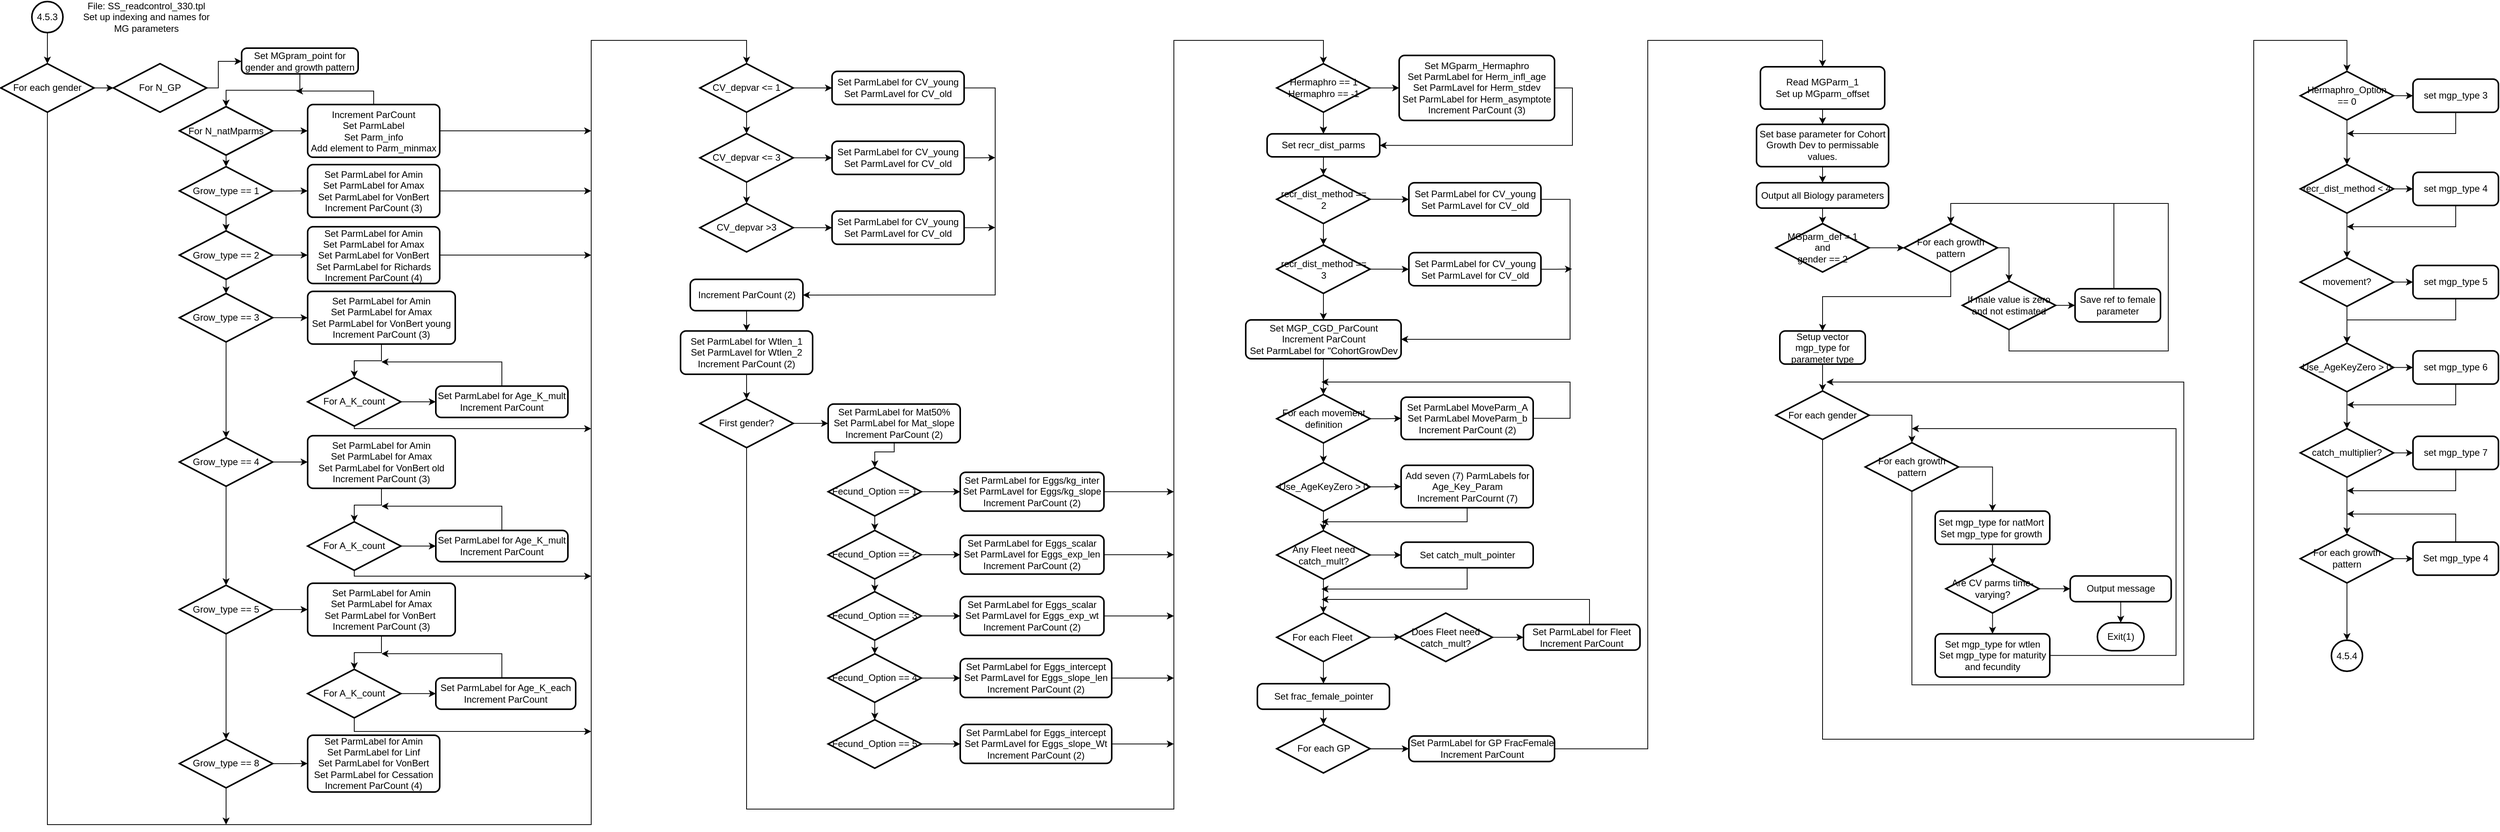<mxfile version="13.9.9" type="device"><diagram id="C5RBs43oDa-KdzZeNtuy" name="Page-1"><mxGraphModel dx="1086" dy="1835" grid="1" gridSize="10" guides="1" tooltips="1" connect="1" arrows="1" fold="1" page="1" pageScale="1" pageWidth="827" pageHeight="1169" math="0" shadow="0"><root><mxCell id="WIyWlLk6GJQsqaUBKTNV-0"/><mxCell id="WIyWlLk6GJQsqaUBKTNV-1" parent="WIyWlLk6GJQsqaUBKTNV-0"/><mxCell id="gBp-8HxVzQKSiaOTa8E5-0" style="edgeStyle=orthogonalEdgeStyle;rounded=0;orthogonalLoop=1;jettySize=auto;html=1;" parent="WIyWlLk6GJQsqaUBKTNV-1" source="gBp-8HxVzQKSiaOTa8E5-1" target="gBp-8HxVzQKSiaOTa8E5-7" edge="1"><mxGeometry relative="1" as="geometry"><mxPoint x="110" y="-1020" as="targetPoint"/></mxGeometry></mxCell><mxCell id="gBp-8HxVzQKSiaOTa8E5-1" value="4.5.3" style="strokeWidth=2;html=1;shape=mxgraph.flowchart.start_2;whiteSpace=wrap;" parent="WIyWlLk6GJQsqaUBKTNV-1" vertex="1"><mxGeometry x="90" y="-1090" width="40" height="40" as="geometry"/></mxCell><mxCell id="gBp-8HxVzQKSiaOTa8E5-4" value="File: SS_readcontrol_330.tpl&lt;br&gt;Set up indexing and names for MG parameters" style="text;html=1;strokeColor=none;fillColor=none;align=center;verticalAlign=middle;whiteSpace=wrap;rounded=0;" parent="WIyWlLk6GJQsqaUBKTNV-1" vertex="1"><mxGeometry x="150" y="-1090" width="175" height="40" as="geometry"/></mxCell><mxCell id="gBp-8HxVzQKSiaOTa8E5-5" style="edgeStyle=orthogonalEdgeStyle;rounded=0;orthogonalLoop=1;jettySize=auto;html=1;entryX=0.5;entryY=0;entryDx=0;entryDy=0;entryPerimeter=0;" parent="WIyWlLk6GJQsqaUBKTNV-1" source="gBp-8HxVzQKSiaOTa8E5-7" target="gBp-8HxVzQKSiaOTa8E5-79" edge="1"><mxGeometry relative="1" as="geometry"><mxPoint x="110" y="-930" as="targetPoint"/><Array as="points"><mxPoint x="110" y="-30"/><mxPoint x="810" y="-30"/><mxPoint x="810" y="-1040"/><mxPoint x="1010" y="-1040"/></Array></mxGeometry></mxCell><mxCell id="gBp-8HxVzQKSiaOTa8E5-6" style="edgeStyle=orthogonalEdgeStyle;rounded=0;orthogonalLoop=1;jettySize=auto;html=1;" parent="WIyWlLk6GJQsqaUBKTNV-1" source="gBp-8HxVzQKSiaOTa8E5-7" target="gBp-8HxVzQKSiaOTa8E5-29" edge="1"><mxGeometry relative="1" as="geometry"><mxPoint x="220" y="-978.75" as="targetPoint"/></mxGeometry></mxCell><mxCell id="gBp-8HxVzQKSiaOTa8E5-7" value="For each gender" style="strokeWidth=2;html=1;shape=mxgraph.flowchart.decision;whiteSpace=wrap;" parent="WIyWlLk6GJQsqaUBKTNV-1" vertex="1"><mxGeometry x="50" y="-1010" width="120" height="62.5" as="geometry"/></mxCell><mxCell id="gBp-8HxVzQKSiaOTa8E5-19" value="Exit(1)" style="strokeWidth=2;html=1;shape=mxgraph.flowchart.terminator;whiteSpace=wrap;" parent="WIyWlLk6GJQsqaUBKTNV-1" vertex="1"><mxGeometry x="2748.75" y="-290" width="60" height="36" as="geometry"/></mxCell><mxCell id="gBp-8HxVzQKSiaOTa8E5-24" style="edgeStyle=orthogonalEdgeStyle;rounded=0;orthogonalLoop=1;jettySize=auto;html=1;" parent="WIyWlLk6GJQsqaUBKTNV-1" source="gBp-8HxVzQKSiaOTa8E5-218" target="gBp-8HxVzQKSiaOTa8E5-27" edge="1"><mxGeometry relative="1" as="geometry"><mxPoint x="2678.75" y="-340.2" as="sourcePoint"/></mxGeometry></mxCell><mxCell id="gBp-8HxVzQKSiaOTa8E5-26" style="edgeStyle=orthogonalEdgeStyle;rounded=0;orthogonalLoop=1;jettySize=auto;html=1;entryX=0.5;entryY=0;entryDx=0;entryDy=0;entryPerimeter=0;" parent="WIyWlLk6GJQsqaUBKTNV-1" source="gBp-8HxVzQKSiaOTa8E5-27" target="gBp-8HxVzQKSiaOTa8E5-19" edge="1"><mxGeometry relative="1" as="geometry"/></mxCell><mxCell id="gBp-8HxVzQKSiaOTa8E5-27" value="Output message" style="rounded=1;whiteSpace=wrap;html=1;absoluteArcSize=1;arcSize=14;strokeWidth=2;" parent="WIyWlLk6GJQsqaUBKTNV-1" vertex="1"><mxGeometry x="2713.75" y="-350.28" width="130" height="33.12" as="geometry"/></mxCell><mxCell id="gBp-8HxVzQKSiaOTa8E5-34" style="edgeStyle=orthogonalEdgeStyle;rounded=0;orthogonalLoop=1;jettySize=auto;html=1;entryX=0.5;entryY=0;entryDx=0;entryDy=0;entryPerimeter=0;" parent="WIyWlLk6GJQsqaUBKTNV-1" source="gBp-8HxVzQKSiaOTa8E5-28" target="gBp-8HxVzQKSiaOTa8E5-30" edge="1"><mxGeometry relative="1" as="geometry"/></mxCell><mxCell id="gBp-8HxVzQKSiaOTa8E5-28" value="Set MGpram_point for gender and growth pattern" style="rounded=1;whiteSpace=wrap;html=1;absoluteArcSize=1;arcSize=14;strokeWidth=2;" parent="WIyWlLk6GJQsqaUBKTNV-1" vertex="1"><mxGeometry x="360" y="-1030" width="150" height="33.12" as="geometry"/></mxCell><mxCell id="gBp-8HxVzQKSiaOTa8E5-33" style="edgeStyle=orthogonalEdgeStyle;rounded=0;orthogonalLoop=1;jettySize=auto;html=1;" parent="WIyWlLk6GJQsqaUBKTNV-1" source="gBp-8HxVzQKSiaOTa8E5-29" target="gBp-8HxVzQKSiaOTa8E5-28" edge="1"><mxGeometry relative="1" as="geometry"><Array as="points"><mxPoint x="330" y="-979"/><mxPoint x="330" y="-1013"/></Array></mxGeometry></mxCell><mxCell id="gBp-8HxVzQKSiaOTa8E5-29" value="For N_GP" style="strokeWidth=2;html=1;shape=mxgraph.flowchart.decision;whiteSpace=wrap;" parent="WIyWlLk6GJQsqaUBKTNV-1" vertex="1"><mxGeometry x="195" y="-1010" width="120" height="62.5" as="geometry"/></mxCell><mxCell id="gBp-8HxVzQKSiaOTa8E5-35" style="edgeStyle=orthogonalEdgeStyle;rounded=0;orthogonalLoop=1;jettySize=auto;html=1;" parent="WIyWlLk6GJQsqaUBKTNV-1" source="gBp-8HxVzQKSiaOTa8E5-30" target="gBp-8HxVzQKSiaOTa8E5-31" edge="1"><mxGeometry relative="1" as="geometry"/></mxCell><mxCell id="gBp-8HxVzQKSiaOTa8E5-36" style="edgeStyle=orthogonalEdgeStyle;rounded=0;orthogonalLoop=1;jettySize=auto;html=1;" parent="WIyWlLk6GJQsqaUBKTNV-1" source="gBp-8HxVzQKSiaOTa8E5-30" target="gBp-8HxVzQKSiaOTa8E5-32" edge="1"><mxGeometry relative="1" as="geometry"/></mxCell><mxCell id="gBp-8HxVzQKSiaOTa8E5-30" value="For N_natMparms" style="strokeWidth=2;html=1;shape=mxgraph.flowchart.decision;whiteSpace=wrap;" parent="WIyWlLk6GJQsqaUBKTNV-1" vertex="1"><mxGeometry x="280" y="-954.69" width="120" height="62.5" as="geometry"/></mxCell><mxCell id="gBp-8HxVzQKSiaOTa8E5-39" style="edgeStyle=orthogonalEdgeStyle;rounded=0;orthogonalLoop=1;jettySize=auto;html=1;" parent="WIyWlLk6GJQsqaUBKTNV-1" source="gBp-8HxVzQKSiaOTa8E5-31" target="gBp-8HxVzQKSiaOTa8E5-38" edge="1"><mxGeometry relative="1" as="geometry"/></mxCell><mxCell id="gBp-8HxVzQKSiaOTa8E5-43" style="edgeStyle=orthogonalEdgeStyle;rounded=0;orthogonalLoop=1;jettySize=auto;html=1;" parent="WIyWlLk6GJQsqaUBKTNV-1" source="gBp-8HxVzQKSiaOTa8E5-31" target="gBp-8HxVzQKSiaOTa8E5-41" edge="1"><mxGeometry relative="1" as="geometry"/></mxCell><mxCell id="gBp-8HxVzQKSiaOTa8E5-31" value="Grow_type == 1" style="strokeWidth=2;html=1;shape=mxgraph.flowchart.decision;whiteSpace=wrap;" parent="WIyWlLk6GJQsqaUBKTNV-1" vertex="1"><mxGeometry x="280" y="-877.34" width="120" height="62.5" as="geometry"/></mxCell><mxCell id="gBp-8HxVzQKSiaOTa8E5-37" style="edgeStyle=orthogonalEdgeStyle;rounded=0;orthogonalLoop=1;jettySize=auto;html=1;" parent="WIyWlLk6GJQsqaUBKTNV-1" source="gBp-8HxVzQKSiaOTa8E5-32" edge="1"><mxGeometry relative="1" as="geometry"><mxPoint x="430" y="-974.69" as="targetPoint"/><Array as="points"><mxPoint x="530" y="-974.69"/></Array></mxGeometry></mxCell><mxCell id="gBp-8HxVzQKSiaOTa8E5-85" style="edgeStyle=orthogonalEdgeStyle;rounded=0;orthogonalLoop=1;jettySize=auto;html=1;" parent="WIyWlLk6GJQsqaUBKTNV-1" source="gBp-8HxVzQKSiaOTa8E5-32" edge="1"><mxGeometry relative="1" as="geometry"><mxPoint x="810" y="-923.445" as="targetPoint"/></mxGeometry></mxCell><mxCell id="gBp-8HxVzQKSiaOTa8E5-32" value="Increment ParCount&lt;br&gt;Set ParmLabel&lt;br&gt;Set Parm_info&lt;br&gt;Add element to Parm_minmax" style="rounded=1;whiteSpace=wrap;html=1;absoluteArcSize=1;arcSize=14;strokeWidth=2;" parent="WIyWlLk6GJQsqaUBKTNV-1" vertex="1"><mxGeometry x="445" y="-957.35" width="170" height="67.81" as="geometry"/></mxCell><mxCell id="gBp-8HxVzQKSiaOTa8E5-84" style="edgeStyle=orthogonalEdgeStyle;rounded=0;orthogonalLoop=1;jettySize=auto;html=1;" parent="WIyWlLk6GJQsqaUBKTNV-1" source="gBp-8HxVzQKSiaOTa8E5-38" edge="1"><mxGeometry relative="1" as="geometry"><mxPoint x="810" y="-846.095" as="targetPoint"/></mxGeometry></mxCell><mxCell id="gBp-8HxVzQKSiaOTa8E5-38" value="Set ParmLabel for Amin&lt;br&gt;Set ParmLabel for Amax&lt;br&gt;Set ParmLabel for VonBert&lt;br&gt;Increment ParCount (3)" style="rounded=1;whiteSpace=wrap;html=1;absoluteArcSize=1;arcSize=14;strokeWidth=2;" parent="WIyWlLk6GJQsqaUBKTNV-1" vertex="1"><mxGeometry x="445" y="-880.0" width="170" height="67.81" as="geometry"/></mxCell><mxCell id="gBp-8HxVzQKSiaOTa8E5-40" style="edgeStyle=orthogonalEdgeStyle;rounded=0;orthogonalLoop=1;jettySize=auto;html=1;" parent="WIyWlLk6GJQsqaUBKTNV-1" source="gBp-8HxVzQKSiaOTa8E5-41" target="gBp-8HxVzQKSiaOTa8E5-45" edge="1"><mxGeometry relative="1" as="geometry"><mxPoint x="445" y="-763.397" as="targetPoint"/></mxGeometry></mxCell><mxCell id="gBp-8HxVzQKSiaOTa8E5-49" style="edgeStyle=orthogonalEdgeStyle;rounded=0;orthogonalLoop=1;jettySize=auto;html=1;" parent="WIyWlLk6GJQsqaUBKTNV-1" source="gBp-8HxVzQKSiaOTa8E5-41" target="gBp-8HxVzQKSiaOTa8E5-47" edge="1"><mxGeometry relative="1" as="geometry"/></mxCell><mxCell id="gBp-8HxVzQKSiaOTa8E5-41" value="Grow_type == 2" style="strokeWidth=2;html=1;shape=mxgraph.flowchart.decision;whiteSpace=wrap;" parent="WIyWlLk6GJQsqaUBKTNV-1" vertex="1"><mxGeometry x="280" y="-794.69" width="120" height="62.5" as="geometry"/></mxCell><mxCell id="gBp-8HxVzQKSiaOTa8E5-83" style="edgeStyle=orthogonalEdgeStyle;rounded=0;orthogonalLoop=1;jettySize=auto;html=1;" parent="WIyWlLk6GJQsqaUBKTNV-1" source="gBp-8HxVzQKSiaOTa8E5-45" edge="1"><mxGeometry relative="1" as="geometry"><mxPoint x="810" y="-763.44" as="targetPoint"/></mxGeometry></mxCell><mxCell id="gBp-8HxVzQKSiaOTa8E5-45" value="Set ParmLabel for Amin&lt;br&gt;Set ParmLabel for Amax&lt;br&gt;Set ParmLabel for VonBert&lt;br&gt;Set ParmLabel for Richards&lt;br&gt;Increment ParCount (4)" style="rounded=1;whiteSpace=wrap;html=1;absoluteArcSize=1;arcSize=14;strokeWidth=2;" parent="WIyWlLk6GJQsqaUBKTNV-1" vertex="1"><mxGeometry x="445" y="-800" width="170" height="73.12" as="geometry"/></mxCell><mxCell id="gBp-8HxVzQKSiaOTa8E5-46" style="edgeStyle=orthogonalEdgeStyle;rounded=0;orthogonalLoop=1;jettySize=auto;html=1;" parent="WIyWlLk6GJQsqaUBKTNV-1" source="gBp-8HxVzQKSiaOTa8E5-47" target="gBp-8HxVzQKSiaOTa8E5-48" edge="1"><mxGeometry relative="1" as="geometry"/></mxCell><mxCell id="gBp-8HxVzQKSiaOTa8E5-63" style="edgeStyle=orthogonalEdgeStyle;rounded=0;orthogonalLoop=1;jettySize=auto;html=1;" parent="WIyWlLk6GJQsqaUBKTNV-1" source="gBp-8HxVzQKSiaOTa8E5-47" target="gBp-8HxVzQKSiaOTa8E5-56" edge="1"><mxGeometry relative="1" as="geometry"/></mxCell><mxCell id="gBp-8HxVzQKSiaOTa8E5-47" value="Grow_type == 3" style="strokeWidth=2;html=1;shape=mxgraph.flowchart.decision;whiteSpace=wrap;" parent="WIyWlLk6GJQsqaUBKTNV-1" vertex="1"><mxGeometry x="280" y="-714.07" width="120" height="62.5" as="geometry"/></mxCell><mxCell id="gBp-8HxVzQKSiaOTa8E5-54" style="edgeStyle=orthogonalEdgeStyle;rounded=0;orthogonalLoop=1;jettySize=auto;html=1;" parent="WIyWlLk6GJQsqaUBKTNV-1" source="gBp-8HxVzQKSiaOTa8E5-48" target="gBp-8HxVzQKSiaOTa8E5-51" edge="1"><mxGeometry relative="1" as="geometry"/></mxCell><mxCell id="gBp-8HxVzQKSiaOTa8E5-48" value="Set ParmLabel for Amin&lt;br&gt;Set ParmLabel for Amax&lt;br&gt;Set ParmLabel for VonBert young&lt;br&gt;Increment ParCount (3)" style="rounded=1;whiteSpace=wrap;html=1;absoluteArcSize=1;arcSize=14;strokeWidth=2;" parent="WIyWlLk6GJQsqaUBKTNV-1" vertex="1"><mxGeometry x="445" y="-716.73" width="190" height="67.81" as="geometry"/></mxCell><mxCell id="gBp-8HxVzQKSiaOTa8E5-50" style="edgeStyle=orthogonalEdgeStyle;rounded=0;orthogonalLoop=1;jettySize=auto;html=1;" parent="WIyWlLk6GJQsqaUBKTNV-1" source="gBp-8HxVzQKSiaOTa8E5-51" target="gBp-8HxVzQKSiaOTa8E5-53" edge="1"><mxGeometry relative="1" as="geometry"/></mxCell><mxCell id="gBp-8HxVzQKSiaOTa8E5-82" style="edgeStyle=orthogonalEdgeStyle;rounded=0;orthogonalLoop=1;jettySize=auto;html=1;" parent="WIyWlLk6GJQsqaUBKTNV-1" source="gBp-8HxVzQKSiaOTa8E5-51" edge="1"><mxGeometry relative="1" as="geometry"><mxPoint x="810" y="-540" as="targetPoint"/><Array as="points"><mxPoint x="505" y="-540"/></Array></mxGeometry></mxCell><mxCell id="gBp-8HxVzQKSiaOTa8E5-51" value="For A_K_count" style="strokeWidth=2;html=1;shape=mxgraph.flowchart.decision;whiteSpace=wrap;" parent="WIyWlLk6GJQsqaUBKTNV-1" vertex="1"><mxGeometry x="445" y="-605.8" width="120" height="62.5" as="geometry"/></mxCell><mxCell id="gBp-8HxVzQKSiaOTa8E5-52" style="edgeStyle=orthogonalEdgeStyle;rounded=0;orthogonalLoop=1;jettySize=auto;html=1;" parent="WIyWlLk6GJQsqaUBKTNV-1" source="gBp-8HxVzQKSiaOTa8E5-53" edge="1"><mxGeometry relative="1" as="geometry"><mxPoint x="540" y="-625.92" as="targetPoint"/><Array as="points"><mxPoint x="695" y="-625.8"/></Array></mxGeometry></mxCell><mxCell id="gBp-8HxVzQKSiaOTa8E5-53" value="Set ParmLabel for Age_K_mult&lt;br&gt;Increment ParCount" style="rounded=1;whiteSpace=wrap;html=1;absoluteArcSize=1;arcSize=14;strokeWidth=2;" parent="WIyWlLk6GJQsqaUBKTNV-1" vertex="1"><mxGeometry x="610" y="-594.69" width="170" height="40.27" as="geometry"/></mxCell><mxCell id="gBp-8HxVzQKSiaOTa8E5-55" style="edgeStyle=orthogonalEdgeStyle;rounded=0;orthogonalLoop=1;jettySize=auto;html=1;" parent="WIyWlLk6GJQsqaUBKTNV-1" source="gBp-8HxVzQKSiaOTa8E5-56" target="gBp-8HxVzQKSiaOTa8E5-58" edge="1"><mxGeometry relative="1" as="geometry"/></mxCell><mxCell id="gBp-8HxVzQKSiaOTa8E5-72" style="edgeStyle=orthogonalEdgeStyle;rounded=0;orthogonalLoop=1;jettySize=auto;html=1;" parent="WIyWlLk6GJQsqaUBKTNV-1" source="gBp-8HxVzQKSiaOTa8E5-56" target="gBp-8HxVzQKSiaOTa8E5-65" edge="1"><mxGeometry relative="1" as="geometry"/></mxCell><mxCell id="gBp-8HxVzQKSiaOTa8E5-56" value="Grow_type == 4" style="strokeWidth=2;html=1;shape=mxgraph.flowchart.decision;whiteSpace=wrap;" parent="WIyWlLk6GJQsqaUBKTNV-1" vertex="1"><mxGeometry x="280" y="-528.26" width="120" height="62.5" as="geometry"/></mxCell><mxCell id="gBp-8HxVzQKSiaOTa8E5-57" style="edgeStyle=orthogonalEdgeStyle;rounded=0;orthogonalLoop=1;jettySize=auto;html=1;" parent="WIyWlLk6GJQsqaUBKTNV-1" source="gBp-8HxVzQKSiaOTa8E5-58" target="gBp-8HxVzQKSiaOTa8E5-60" edge="1"><mxGeometry relative="1" as="geometry"/></mxCell><mxCell id="gBp-8HxVzQKSiaOTa8E5-58" value="Set ParmLabel for Amin&lt;br&gt;Set ParmLabel for Amax&lt;br&gt;Set ParmLabel for VonBert old&lt;br&gt;Increment ParCount (3)" style="rounded=1;whiteSpace=wrap;html=1;absoluteArcSize=1;arcSize=14;strokeWidth=2;" parent="WIyWlLk6GJQsqaUBKTNV-1" vertex="1"><mxGeometry x="445" y="-530.92" width="190" height="67.81" as="geometry"/></mxCell><mxCell id="gBp-8HxVzQKSiaOTa8E5-59" style="edgeStyle=orthogonalEdgeStyle;rounded=0;orthogonalLoop=1;jettySize=auto;html=1;" parent="WIyWlLk6GJQsqaUBKTNV-1" source="gBp-8HxVzQKSiaOTa8E5-60" target="gBp-8HxVzQKSiaOTa8E5-62" edge="1"><mxGeometry relative="1" as="geometry"/></mxCell><mxCell id="gBp-8HxVzQKSiaOTa8E5-81" style="edgeStyle=orthogonalEdgeStyle;rounded=0;orthogonalLoop=1;jettySize=auto;html=1;" parent="WIyWlLk6GJQsqaUBKTNV-1" source="gBp-8HxVzQKSiaOTa8E5-60" edge="1"><mxGeometry relative="1" as="geometry"><mxPoint x="810" y="-350" as="targetPoint"/><Array as="points"><mxPoint x="505" y="-350"/></Array></mxGeometry></mxCell><mxCell id="gBp-8HxVzQKSiaOTa8E5-60" value="For A_K_count" style="strokeWidth=2;html=1;shape=mxgraph.flowchart.decision;whiteSpace=wrap;" parent="WIyWlLk6GJQsqaUBKTNV-1" vertex="1"><mxGeometry x="445" y="-419.99" width="120" height="62.5" as="geometry"/></mxCell><mxCell id="gBp-8HxVzQKSiaOTa8E5-61" style="edgeStyle=orthogonalEdgeStyle;rounded=0;orthogonalLoop=1;jettySize=auto;html=1;" parent="WIyWlLk6GJQsqaUBKTNV-1" source="gBp-8HxVzQKSiaOTa8E5-62" edge="1"><mxGeometry relative="1" as="geometry"><mxPoint x="540" y="-440.11" as="targetPoint"/><Array as="points"><mxPoint x="695" y="-439.99"/></Array></mxGeometry></mxCell><mxCell id="gBp-8HxVzQKSiaOTa8E5-62" value="Set ParmLabel for Age_K_mult&lt;br&gt;Increment ParCount" style="rounded=1;whiteSpace=wrap;html=1;absoluteArcSize=1;arcSize=14;strokeWidth=2;" parent="WIyWlLk6GJQsqaUBKTNV-1" vertex="1"><mxGeometry x="610" y="-408.88" width="170" height="40.27" as="geometry"/></mxCell><mxCell id="gBp-8HxVzQKSiaOTa8E5-64" style="edgeStyle=orthogonalEdgeStyle;rounded=0;orthogonalLoop=1;jettySize=auto;html=1;" parent="WIyWlLk6GJQsqaUBKTNV-1" source="gBp-8HxVzQKSiaOTa8E5-65" target="gBp-8HxVzQKSiaOTa8E5-67" edge="1"><mxGeometry relative="1" as="geometry"/></mxCell><mxCell id="gBp-8HxVzQKSiaOTa8E5-78" style="edgeStyle=orthogonalEdgeStyle;rounded=0;orthogonalLoop=1;jettySize=auto;html=1;" parent="WIyWlLk6GJQsqaUBKTNV-1" source="gBp-8HxVzQKSiaOTa8E5-65" target="gBp-8HxVzQKSiaOTa8E5-76" edge="1"><mxGeometry relative="1" as="geometry"/></mxCell><mxCell id="gBp-8HxVzQKSiaOTa8E5-65" value="Grow_type == 5" style="strokeWidth=2;html=1;shape=mxgraph.flowchart.decision;whiteSpace=wrap;" parent="WIyWlLk6GJQsqaUBKTNV-1" vertex="1"><mxGeometry x="280" y="-338.26" width="120" height="62.5" as="geometry"/></mxCell><mxCell id="gBp-8HxVzQKSiaOTa8E5-66" style="edgeStyle=orthogonalEdgeStyle;rounded=0;orthogonalLoop=1;jettySize=auto;html=1;" parent="WIyWlLk6GJQsqaUBKTNV-1" source="gBp-8HxVzQKSiaOTa8E5-67" target="gBp-8HxVzQKSiaOTa8E5-69" edge="1"><mxGeometry relative="1" as="geometry"/></mxCell><mxCell id="gBp-8HxVzQKSiaOTa8E5-67" value="Set ParmLabel for Amin&lt;br&gt;Set ParmLabel for Amax&lt;br&gt;Set ParmLabel for VonBert&amp;nbsp;&lt;br&gt;Increment ParCount (3)" style="rounded=1;whiteSpace=wrap;html=1;absoluteArcSize=1;arcSize=14;strokeWidth=2;" parent="WIyWlLk6GJQsqaUBKTNV-1" vertex="1"><mxGeometry x="445" y="-340.92" width="190" height="67.81" as="geometry"/></mxCell><mxCell id="gBp-8HxVzQKSiaOTa8E5-68" style="edgeStyle=orthogonalEdgeStyle;rounded=0;orthogonalLoop=1;jettySize=auto;html=1;" parent="WIyWlLk6GJQsqaUBKTNV-1" source="gBp-8HxVzQKSiaOTa8E5-69" target="gBp-8HxVzQKSiaOTa8E5-71" edge="1"><mxGeometry relative="1" as="geometry"/></mxCell><mxCell id="gBp-8HxVzQKSiaOTa8E5-80" style="edgeStyle=orthogonalEdgeStyle;rounded=0;orthogonalLoop=1;jettySize=auto;html=1;" parent="WIyWlLk6GJQsqaUBKTNV-1" source="gBp-8HxVzQKSiaOTa8E5-69" edge="1"><mxGeometry relative="1" as="geometry"><mxPoint x="810" y="-150" as="targetPoint"/><Array as="points"><mxPoint x="505" y="-150"/></Array></mxGeometry></mxCell><mxCell id="gBp-8HxVzQKSiaOTa8E5-69" value="For A_K_count" style="strokeWidth=2;html=1;shape=mxgraph.flowchart.decision;whiteSpace=wrap;" parent="WIyWlLk6GJQsqaUBKTNV-1" vertex="1"><mxGeometry x="445" y="-229.99" width="120" height="62.5" as="geometry"/></mxCell><mxCell id="gBp-8HxVzQKSiaOTa8E5-70" style="edgeStyle=orthogonalEdgeStyle;rounded=0;orthogonalLoop=1;jettySize=auto;html=1;" parent="WIyWlLk6GJQsqaUBKTNV-1" source="gBp-8HxVzQKSiaOTa8E5-71" edge="1"><mxGeometry relative="1" as="geometry"><mxPoint x="540" y="-250.11" as="targetPoint"/><Array as="points"><mxPoint x="695" y="-249.99"/></Array></mxGeometry></mxCell><mxCell id="gBp-8HxVzQKSiaOTa8E5-71" value="Set ParmLabel for Age_K_each&lt;br&gt;Increment ParCount" style="rounded=1;whiteSpace=wrap;html=1;absoluteArcSize=1;arcSize=14;strokeWidth=2;" parent="WIyWlLk6GJQsqaUBKTNV-1" vertex="1"><mxGeometry x="610" y="-218.88" width="180" height="40.27" as="geometry"/></mxCell><mxCell id="gBp-8HxVzQKSiaOTa8E5-74" style="edgeStyle=orthogonalEdgeStyle;rounded=0;orthogonalLoop=1;jettySize=auto;html=1;" parent="WIyWlLk6GJQsqaUBKTNV-1" source="gBp-8HxVzQKSiaOTa8E5-76" target="gBp-8HxVzQKSiaOTa8E5-77" edge="1"><mxGeometry relative="1" as="geometry"><mxPoint x="445" y="-108.557" as="targetPoint"/></mxGeometry></mxCell><mxCell id="gBp-8HxVzQKSiaOTa8E5-75" style="edgeStyle=orthogonalEdgeStyle;rounded=0;orthogonalLoop=1;jettySize=auto;html=1;" parent="WIyWlLk6GJQsqaUBKTNV-1" source="gBp-8HxVzQKSiaOTa8E5-76" edge="1"><mxGeometry relative="1" as="geometry"><mxPoint x="340" y="-30" as="targetPoint"/></mxGeometry></mxCell><mxCell id="gBp-8HxVzQKSiaOTa8E5-76" value="Grow_type == 8" style="strokeWidth=2;html=1;shape=mxgraph.flowchart.decision;whiteSpace=wrap;" parent="WIyWlLk6GJQsqaUBKTNV-1" vertex="1"><mxGeometry x="280" y="-139.85" width="120" height="62.5" as="geometry"/></mxCell><mxCell id="gBp-8HxVzQKSiaOTa8E5-77" value="Set ParmLabel for Amin&lt;br&gt;Set ParmLabel for Linf&lt;br&gt;Set ParmLabel for VonBert&lt;br&gt;Set ParmLabel for Cessation&lt;br&gt;Increment ParCount (4)" style="rounded=1;whiteSpace=wrap;html=1;absoluteArcSize=1;arcSize=14;strokeWidth=2;" parent="WIyWlLk6GJQsqaUBKTNV-1" vertex="1"><mxGeometry x="445" y="-145.16" width="170" height="73.12" as="geometry"/></mxCell><mxCell id="gBp-8HxVzQKSiaOTa8E5-87" style="edgeStyle=orthogonalEdgeStyle;rounded=0;orthogonalLoop=1;jettySize=auto;html=1;" parent="WIyWlLk6GJQsqaUBKTNV-1" source="gBp-8HxVzQKSiaOTa8E5-79" target="gBp-8HxVzQKSiaOTa8E5-86" edge="1"><mxGeometry relative="1" as="geometry"/></mxCell><mxCell id="gBp-8HxVzQKSiaOTa8E5-97" style="edgeStyle=orthogonalEdgeStyle;rounded=0;orthogonalLoop=1;jettySize=auto;html=1;" parent="WIyWlLk6GJQsqaUBKTNV-1" source="gBp-8HxVzQKSiaOTa8E5-79" target="gBp-8HxVzQKSiaOTa8E5-89" edge="1"><mxGeometry relative="1" as="geometry"/></mxCell><mxCell id="gBp-8HxVzQKSiaOTa8E5-79" value="CV_depvar &amp;lt;= 1" style="strokeWidth=2;html=1;shape=mxgraph.flowchart.decision;whiteSpace=wrap;" parent="WIyWlLk6GJQsqaUBKTNV-1" vertex="1"><mxGeometry x="950" y="-1010" width="120" height="62.5" as="geometry"/></mxCell><mxCell id="gBp-8HxVzQKSiaOTa8E5-98" style="edgeStyle=orthogonalEdgeStyle;rounded=0;orthogonalLoop=1;jettySize=auto;html=1;entryX=1;entryY=0.5;entryDx=0;entryDy=0;" parent="WIyWlLk6GJQsqaUBKTNV-1" source="gBp-8HxVzQKSiaOTa8E5-86" target="gBp-8HxVzQKSiaOTa8E5-94" edge="1"><mxGeometry relative="1" as="geometry"><Array as="points"><mxPoint x="1330" y="-979"/><mxPoint x="1330" y="-712"/></Array></mxGeometry></mxCell><mxCell id="gBp-8HxVzQKSiaOTa8E5-86" value="Set ParmLabel for CV_young&lt;br&gt;Set ParmLavel for CV_old" style="rounded=1;whiteSpace=wrap;html=1;absoluteArcSize=1;arcSize=14;strokeWidth=2;" parent="WIyWlLk6GJQsqaUBKTNV-1" vertex="1"><mxGeometry x="1120" y="-1000.08" width="170" height="42.66" as="geometry"/></mxCell><mxCell id="gBp-8HxVzQKSiaOTa8E5-88" style="edgeStyle=orthogonalEdgeStyle;rounded=0;orthogonalLoop=1;jettySize=auto;html=1;" parent="WIyWlLk6GJQsqaUBKTNV-1" source="gBp-8HxVzQKSiaOTa8E5-89" target="gBp-8HxVzQKSiaOTa8E5-90" edge="1"><mxGeometry relative="1" as="geometry"/></mxCell><mxCell id="gBp-8HxVzQKSiaOTa8E5-96" style="edgeStyle=orthogonalEdgeStyle;rounded=0;orthogonalLoop=1;jettySize=auto;html=1;" parent="WIyWlLk6GJQsqaUBKTNV-1" source="gBp-8HxVzQKSiaOTa8E5-89" target="gBp-8HxVzQKSiaOTa8E5-92" edge="1"><mxGeometry relative="1" as="geometry"/></mxCell><mxCell id="gBp-8HxVzQKSiaOTa8E5-89" value="CV_depvar &amp;lt;= 3" style="strokeWidth=2;html=1;shape=mxgraph.flowchart.decision;whiteSpace=wrap;" parent="WIyWlLk6GJQsqaUBKTNV-1" vertex="1"><mxGeometry x="950" y="-920" width="120" height="62.5" as="geometry"/></mxCell><mxCell id="gBp-8HxVzQKSiaOTa8E5-99" style="edgeStyle=orthogonalEdgeStyle;rounded=0;orthogonalLoop=1;jettySize=auto;html=1;" parent="WIyWlLk6GJQsqaUBKTNV-1" source="gBp-8HxVzQKSiaOTa8E5-90" edge="1"><mxGeometry relative="1" as="geometry"><mxPoint x="1330" y="-889" as="targetPoint"/></mxGeometry></mxCell><mxCell id="gBp-8HxVzQKSiaOTa8E5-90" value="Set ParmLabel for CV_young&lt;br&gt;Set ParmLavel for CV_old" style="rounded=1;whiteSpace=wrap;html=1;absoluteArcSize=1;arcSize=14;strokeWidth=2;" parent="WIyWlLk6GJQsqaUBKTNV-1" vertex="1"><mxGeometry x="1120" y="-910.08" width="170" height="42.66" as="geometry"/></mxCell><mxCell id="gBp-8HxVzQKSiaOTa8E5-91" style="edgeStyle=orthogonalEdgeStyle;rounded=0;orthogonalLoop=1;jettySize=auto;html=1;" parent="WIyWlLk6GJQsqaUBKTNV-1" source="gBp-8HxVzQKSiaOTa8E5-92" target="gBp-8HxVzQKSiaOTa8E5-93" edge="1"><mxGeometry relative="1" as="geometry"/></mxCell><mxCell id="gBp-8HxVzQKSiaOTa8E5-92" value="CV_depvar &amp;gt;3" style="strokeWidth=2;html=1;shape=mxgraph.flowchart.decision;whiteSpace=wrap;" parent="WIyWlLk6GJQsqaUBKTNV-1" vertex="1"><mxGeometry x="950" y="-830" width="120" height="62.5" as="geometry"/></mxCell><mxCell id="gBp-8HxVzQKSiaOTa8E5-100" style="edgeStyle=orthogonalEdgeStyle;rounded=0;orthogonalLoop=1;jettySize=auto;html=1;" parent="WIyWlLk6GJQsqaUBKTNV-1" source="gBp-8HxVzQKSiaOTa8E5-93" edge="1"><mxGeometry relative="1" as="geometry"><mxPoint x="1330" y="-799" as="targetPoint"/></mxGeometry></mxCell><mxCell id="gBp-8HxVzQKSiaOTa8E5-93" value="Set ParmLabel for CV_young&lt;br&gt;Set ParmLavel for CV_old" style="rounded=1;whiteSpace=wrap;html=1;absoluteArcSize=1;arcSize=14;strokeWidth=2;" parent="WIyWlLk6GJQsqaUBKTNV-1" vertex="1"><mxGeometry x="1120" y="-820.08" width="170" height="42.66" as="geometry"/></mxCell><mxCell id="gBp-8HxVzQKSiaOTa8E5-102" style="edgeStyle=orthogonalEdgeStyle;rounded=0;orthogonalLoop=1;jettySize=auto;html=1;entryX=0.5;entryY=0;entryDx=0;entryDy=0;" parent="WIyWlLk6GJQsqaUBKTNV-1" source="gBp-8HxVzQKSiaOTa8E5-94" target="gBp-8HxVzQKSiaOTa8E5-101" edge="1"><mxGeometry relative="1" as="geometry"/></mxCell><mxCell id="gBp-8HxVzQKSiaOTa8E5-94" value="Increment ParCount (2)" style="rounded=1;whiteSpace=wrap;html=1;absoluteArcSize=1;arcSize=14;strokeWidth=2;" parent="WIyWlLk6GJQsqaUBKTNV-1" vertex="1"><mxGeometry x="937.5" y="-732.19" width="145" height="40.27" as="geometry"/></mxCell><mxCell id="gBp-8HxVzQKSiaOTa8E5-107" style="edgeStyle=orthogonalEdgeStyle;rounded=0;orthogonalLoop=1;jettySize=auto;html=1;" parent="WIyWlLk6GJQsqaUBKTNV-1" source="gBp-8HxVzQKSiaOTa8E5-101" target="gBp-8HxVzQKSiaOTa8E5-105" edge="1"><mxGeometry relative="1" as="geometry"/></mxCell><mxCell id="gBp-8HxVzQKSiaOTa8E5-101" value="Set ParmLabel for Wtlen_1&lt;br&gt;Set ParmLavel for Wtlen_2&lt;br&gt;Increment ParCount (2)" style="rounded=1;whiteSpace=wrap;html=1;absoluteArcSize=1;arcSize=14;strokeWidth=2;" parent="WIyWlLk6GJQsqaUBKTNV-1" vertex="1"><mxGeometry x="925" y="-665.78" width="170" height="55.78" as="geometry"/></mxCell><mxCell id="gBp-8HxVzQKSiaOTa8E5-103" style="edgeStyle=orthogonalEdgeStyle;rounded=0;orthogonalLoop=1;jettySize=auto;html=1;" parent="WIyWlLk6GJQsqaUBKTNV-1" source="gBp-8HxVzQKSiaOTa8E5-105" target="gBp-8HxVzQKSiaOTa8E5-106" edge="1"><mxGeometry relative="1" as="geometry"><mxPoint x="1115" y="-546.697" as="targetPoint"/></mxGeometry></mxCell><mxCell id="gBp-8HxVzQKSiaOTa8E5-104" style="edgeStyle=orthogonalEdgeStyle;rounded=0;orthogonalLoop=1;jettySize=auto;html=1;entryX=0.5;entryY=0;entryDx=0;entryDy=0;entryPerimeter=0;" parent="WIyWlLk6GJQsqaUBKTNV-1" source="gBp-8HxVzQKSiaOTa8E5-105" target="gBp-8HxVzQKSiaOTa8E5-130" edge="1"><mxGeometry relative="1" as="geometry"><mxPoint x="1010" y="-497.37" as="targetPoint"/><Array as="points"><mxPoint x="1010" y="-50"/><mxPoint x="1560" y="-50"/><mxPoint x="1560" y="-1040"/><mxPoint x="1753" y="-1040"/></Array></mxGeometry></mxCell><mxCell id="gBp-8HxVzQKSiaOTa8E5-105" value="First gender?" style="strokeWidth=2;html=1;shape=mxgraph.flowchart.decision;whiteSpace=wrap;" parent="WIyWlLk6GJQsqaUBKTNV-1" vertex="1"><mxGeometry x="950" y="-577.99" width="120" height="62.5" as="geometry"/></mxCell><mxCell id="gBp-8HxVzQKSiaOTa8E5-111" style="edgeStyle=orthogonalEdgeStyle;rounded=0;orthogonalLoop=1;jettySize=auto;html=1;" parent="WIyWlLk6GJQsqaUBKTNV-1" source="gBp-8HxVzQKSiaOTa8E5-106" target="gBp-8HxVzQKSiaOTa8E5-109" edge="1"><mxGeometry relative="1" as="geometry"><Array as="points"><mxPoint x="1200" y="-510"/><mxPoint x="1175" y="-510"/></Array></mxGeometry></mxCell><mxCell id="gBp-8HxVzQKSiaOTa8E5-106" value="Set ParmLabel for Mat50%&lt;br&gt;Set ParmLabel for Mat_slope&lt;br&gt;Increment ParCount (2)" style="rounded=1;whiteSpace=wrap;html=1;absoluteArcSize=1;arcSize=14;strokeWidth=2;" parent="WIyWlLk6GJQsqaUBKTNV-1" vertex="1"><mxGeometry x="1115" y="-571.65" width="170" height="49.82" as="geometry"/></mxCell><mxCell id="gBp-8HxVzQKSiaOTa8E5-108" style="edgeStyle=orthogonalEdgeStyle;rounded=0;orthogonalLoop=1;jettySize=auto;html=1;" parent="WIyWlLk6GJQsqaUBKTNV-1" source="gBp-8HxVzQKSiaOTa8E5-109" target="gBp-8HxVzQKSiaOTa8E5-110" edge="1"><mxGeometry relative="1" as="geometry"/></mxCell><mxCell id="gBp-8HxVzQKSiaOTa8E5-124" style="edgeStyle=orthogonalEdgeStyle;rounded=0;orthogonalLoop=1;jettySize=auto;html=1;entryX=0.5;entryY=0;entryDx=0;entryDy=0;entryPerimeter=0;" parent="WIyWlLk6GJQsqaUBKTNV-1" source="gBp-8HxVzQKSiaOTa8E5-109" target="gBp-8HxVzQKSiaOTa8E5-113" edge="1"><mxGeometry relative="1" as="geometry"/></mxCell><mxCell id="gBp-8HxVzQKSiaOTa8E5-109" value="Fecund_Option == 1" style="strokeWidth=2;html=1;shape=mxgraph.flowchart.decision;whiteSpace=wrap;" parent="WIyWlLk6GJQsqaUBKTNV-1" vertex="1"><mxGeometry x="1115" y="-490" width="120" height="62.5" as="geometry"/></mxCell><mxCell id="gBp-8HxVzQKSiaOTa8E5-143" style="edgeStyle=orthogonalEdgeStyle;rounded=0;orthogonalLoop=1;jettySize=auto;html=1;" parent="WIyWlLk6GJQsqaUBKTNV-1" source="gBp-8HxVzQKSiaOTa8E5-110" edge="1"><mxGeometry relative="1" as="geometry"><mxPoint x="1560" y="-458.75" as="targetPoint"/></mxGeometry></mxCell><mxCell id="gBp-8HxVzQKSiaOTa8E5-110" value="Set ParmLabel for Eggs/kg_inter&lt;br&gt;Set ParmLavel for Eggs/kg_slope&lt;br&gt;Increment ParCount (2)" style="rounded=1;whiteSpace=wrap;html=1;absoluteArcSize=1;arcSize=14;strokeWidth=2;" parent="WIyWlLk6GJQsqaUBKTNV-1" vertex="1"><mxGeometry x="1285" y="-483.79" width="185" height="50.08" as="geometry"/></mxCell><mxCell id="gBp-8HxVzQKSiaOTa8E5-112" style="edgeStyle=orthogonalEdgeStyle;rounded=0;orthogonalLoop=1;jettySize=auto;html=1;" parent="WIyWlLk6GJQsqaUBKTNV-1" source="gBp-8HxVzQKSiaOTa8E5-113" target="gBp-8HxVzQKSiaOTa8E5-114" edge="1"><mxGeometry relative="1" as="geometry"/></mxCell><mxCell id="gBp-8HxVzQKSiaOTa8E5-125" style="edgeStyle=orthogonalEdgeStyle;rounded=0;orthogonalLoop=1;jettySize=auto;html=1;" parent="WIyWlLk6GJQsqaUBKTNV-1" source="gBp-8HxVzQKSiaOTa8E5-113" target="gBp-8HxVzQKSiaOTa8E5-116" edge="1"><mxGeometry relative="1" as="geometry"/></mxCell><mxCell id="gBp-8HxVzQKSiaOTa8E5-113" value="Fecund_Option == 2" style="strokeWidth=2;html=1;shape=mxgraph.flowchart.decision;whiteSpace=wrap;" parent="WIyWlLk6GJQsqaUBKTNV-1" vertex="1"><mxGeometry x="1115" y="-408.88" width="120" height="62.5" as="geometry"/></mxCell><mxCell id="gBp-8HxVzQKSiaOTa8E5-144" style="edgeStyle=orthogonalEdgeStyle;rounded=0;orthogonalLoop=1;jettySize=auto;html=1;" parent="WIyWlLk6GJQsqaUBKTNV-1" source="gBp-8HxVzQKSiaOTa8E5-114" edge="1"><mxGeometry relative="1" as="geometry"><mxPoint x="1560" y="-377.63" as="targetPoint"/></mxGeometry></mxCell><mxCell id="gBp-8HxVzQKSiaOTa8E5-114" value="Set ParmLabel for Eggs_scalar&lt;br&gt;Set ParmLavel for Eggs_exp_len&lt;br&gt;Increment ParCount (2)" style="rounded=1;whiteSpace=wrap;html=1;absoluteArcSize=1;arcSize=14;strokeWidth=2;" parent="WIyWlLk6GJQsqaUBKTNV-1" vertex="1"><mxGeometry x="1285" y="-402.67" width="185" height="50.08" as="geometry"/></mxCell><mxCell id="gBp-8HxVzQKSiaOTa8E5-115" style="edgeStyle=orthogonalEdgeStyle;rounded=0;orthogonalLoop=1;jettySize=auto;html=1;" parent="WIyWlLk6GJQsqaUBKTNV-1" source="gBp-8HxVzQKSiaOTa8E5-116" target="gBp-8HxVzQKSiaOTa8E5-117" edge="1"><mxGeometry relative="1" as="geometry"/></mxCell><mxCell id="gBp-8HxVzQKSiaOTa8E5-126" style="edgeStyle=orthogonalEdgeStyle;rounded=0;orthogonalLoop=1;jettySize=auto;html=1;" parent="WIyWlLk6GJQsqaUBKTNV-1" source="gBp-8HxVzQKSiaOTa8E5-116" target="gBp-8HxVzQKSiaOTa8E5-119" edge="1"><mxGeometry relative="1" as="geometry"/></mxCell><mxCell id="gBp-8HxVzQKSiaOTa8E5-116" value="Fecund_Option == 3" style="strokeWidth=2;html=1;shape=mxgraph.flowchart.decision;whiteSpace=wrap;" parent="WIyWlLk6GJQsqaUBKTNV-1" vertex="1"><mxGeometry x="1115" y="-330" width="120" height="62.5" as="geometry"/></mxCell><mxCell id="gBp-8HxVzQKSiaOTa8E5-145" style="edgeStyle=orthogonalEdgeStyle;rounded=0;orthogonalLoop=1;jettySize=auto;html=1;" parent="WIyWlLk6GJQsqaUBKTNV-1" source="gBp-8HxVzQKSiaOTa8E5-117" edge="1"><mxGeometry relative="1" as="geometry"><mxPoint x="1560" y="-298.75" as="targetPoint"/></mxGeometry></mxCell><mxCell id="gBp-8HxVzQKSiaOTa8E5-117" value="Set ParmLabel for Eggs_scalar&lt;br&gt;Set ParmLavel for Eggs_exp_wt&lt;br&gt;Increment ParCount (2)" style="rounded=1;whiteSpace=wrap;html=1;absoluteArcSize=1;arcSize=14;strokeWidth=2;" parent="WIyWlLk6GJQsqaUBKTNV-1" vertex="1"><mxGeometry x="1285" y="-323.79" width="185" height="50.08" as="geometry"/></mxCell><mxCell id="gBp-8HxVzQKSiaOTa8E5-118" style="edgeStyle=orthogonalEdgeStyle;rounded=0;orthogonalLoop=1;jettySize=auto;html=1;" parent="WIyWlLk6GJQsqaUBKTNV-1" source="gBp-8HxVzQKSiaOTa8E5-119" target="gBp-8HxVzQKSiaOTa8E5-120" edge="1"><mxGeometry relative="1" as="geometry"/></mxCell><mxCell id="gBp-8HxVzQKSiaOTa8E5-127" style="edgeStyle=orthogonalEdgeStyle;rounded=0;orthogonalLoop=1;jettySize=auto;html=1;" parent="WIyWlLk6GJQsqaUBKTNV-1" source="gBp-8HxVzQKSiaOTa8E5-119" target="gBp-8HxVzQKSiaOTa8E5-122" edge="1"><mxGeometry relative="1" as="geometry"/></mxCell><mxCell id="gBp-8HxVzQKSiaOTa8E5-119" value="Fecund_Option == 4" style="strokeWidth=2;html=1;shape=mxgraph.flowchart.decision;whiteSpace=wrap;" parent="WIyWlLk6GJQsqaUBKTNV-1" vertex="1"><mxGeometry x="1115" y="-250" width="120" height="62.5" as="geometry"/></mxCell><mxCell id="gBp-8HxVzQKSiaOTa8E5-146" style="edgeStyle=orthogonalEdgeStyle;rounded=0;orthogonalLoop=1;jettySize=auto;html=1;" parent="WIyWlLk6GJQsqaUBKTNV-1" source="gBp-8HxVzQKSiaOTa8E5-120" edge="1"><mxGeometry relative="1" as="geometry"><mxPoint x="1560" y="-218.75" as="targetPoint"/></mxGeometry></mxCell><mxCell id="gBp-8HxVzQKSiaOTa8E5-120" value="Set ParmLabel for Eggs_intercept&lt;br&gt;Set ParmLavel for Eggs_slope_len&lt;br&gt;Increment ParCount (2)" style="rounded=1;whiteSpace=wrap;html=1;absoluteArcSize=1;arcSize=14;strokeWidth=2;" parent="WIyWlLk6GJQsqaUBKTNV-1" vertex="1"><mxGeometry x="1285" y="-243.79" width="195" height="50.08" as="geometry"/></mxCell><mxCell id="gBp-8HxVzQKSiaOTa8E5-121" style="edgeStyle=orthogonalEdgeStyle;rounded=0;orthogonalLoop=1;jettySize=auto;html=1;" parent="WIyWlLk6GJQsqaUBKTNV-1" source="gBp-8HxVzQKSiaOTa8E5-122" target="gBp-8HxVzQKSiaOTa8E5-123" edge="1"><mxGeometry relative="1" as="geometry"/></mxCell><mxCell id="gBp-8HxVzQKSiaOTa8E5-122" value="Fecund_Option == 5" style="strokeWidth=2;html=1;shape=mxgraph.flowchart.decision;whiteSpace=wrap;" parent="WIyWlLk6GJQsqaUBKTNV-1" vertex="1"><mxGeometry x="1115" y="-165.16" width="120" height="62.5" as="geometry"/></mxCell><mxCell id="gBp-8HxVzQKSiaOTa8E5-147" style="edgeStyle=orthogonalEdgeStyle;rounded=0;orthogonalLoop=1;jettySize=auto;html=1;" parent="WIyWlLk6GJQsqaUBKTNV-1" source="gBp-8HxVzQKSiaOTa8E5-123" edge="1"><mxGeometry relative="1" as="geometry"><mxPoint x="1560" y="-133.91" as="targetPoint"/></mxGeometry></mxCell><mxCell id="gBp-8HxVzQKSiaOTa8E5-123" value="Set ParmLabel for Eggs_intercept&lt;br&gt;Set ParmLavel for Eggs_slope_Wt&lt;br&gt;Increment ParCount (2)" style="rounded=1;whiteSpace=wrap;html=1;absoluteArcSize=1;arcSize=14;strokeWidth=2;" parent="WIyWlLk6GJQsqaUBKTNV-1" vertex="1"><mxGeometry x="1285" y="-158.95" width="195" height="50.08" as="geometry"/></mxCell><mxCell id="gBp-8HxVzQKSiaOTa8E5-128" style="edgeStyle=orthogonalEdgeStyle;rounded=0;orthogonalLoop=1;jettySize=auto;html=1;" parent="WIyWlLk6GJQsqaUBKTNV-1" source="gBp-8HxVzQKSiaOTa8E5-130" target="gBp-8HxVzQKSiaOTa8E5-132" edge="1"><mxGeometry relative="1" as="geometry"/></mxCell><mxCell id="gBp-8HxVzQKSiaOTa8E5-129" style="edgeStyle=orthogonalEdgeStyle;rounded=0;orthogonalLoop=1;jettySize=auto;html=1;" parent="WIyWlLk6GJQsqaUBKTNV-1" source="gBp-8HxVzQKSiaOTa8E5-130" edge="1"><mxGeometry relative="1" as="geometry"><mxPoint x="1752.5" y="-920" as="targetPoint"/></mxGeometry></mxCell><mxCell id="gBp-8HxVzQKSiaOTa8E5-149" value="" style="edgeStyle=orthogonalEdgeStyle;rounded=0;orthogonalLoop=1;jettySize=auto;html=1;" parent="WIyWlLk6GJQsqaUBKTNV-1" source="gBp-8HxVzQKSiaOTa8E5-130" target="gBp-8HxVzQKSiaOTa8E5-142" edge="1"><mxGeometry relative="1" as="geometry"/></mxCell><mxCell id="gBp-8HxVzQKSiaOTa8E5-130" value="Hermaphro == 1&lt;br&gt;Hermaphro == -1" style="strokeWidth=2;html=1;shape=mxgraph.flowchart.decision;whiteSpace=wrap;" parent="WIyWlLk6GJQsqaUBKTNV-1" vertex="1"><mxGeometry x="1692.5" y="-1010" width="120" height="62.5" as="geometry"/></mxCell><mxCell id="gBp-8HxVzQKSiaOTa8E5-131" style="edgeStyle=orthogonalEdgeStyle;rounded=0;orthogonalLoop=1;jettySize=auto;html=1;entryX=1;entryY=0.5;entryDx=0;entryDy=0;" parent="WIyWlLk6GJQsqaUBKTNV-1" source="gBp-8HxVzQKSiaOTa8E5-132" target="gBp-8HxVzQKSiaOTa8E5-142" edge="1"><mxGeometry relative="1" as="geometry"><Array as="points"><mxPoint x="2073" y="-979"/><mxPoint x="2073" y="-905"/></Array></mxGeometry></mxCell><mxCell id="gBp-8HxVzQKSiaOTa8E5-132" value="Set MGparm_Hermaphro&lt;br&gt;Set ParmLabel for Herm_infl_age&lt;br&gt;Set ParmLavel for Herm_stdev&lt;br&gt;Set ParmLabel for Herm_asymptote&lt;br&gt;Increment ParCount (3)" style="rounded=1;whiteSpace=wrap;html=1;absoluteArcSize=1;arcSize=14;strokeWidth=2;" parent="WIyWlLk6GJQsqaUBKTNV-1" vertex="1"><mxGeometry x="1850" y="-1020.62" width="200" height="83.75" as="geometry"/></mxCell><mxCell id="gBp-8HxVzQKSiaOTa8E5-159" style="edgeStyle=orthogonalEdgeStyle;rounded=0;orthogonalLoop=1;jettySize=auto;html=1;" parent="WIyWlLk6GJQsqaUBKTNV-1" source="gBp-8HxVzQKSiaOTa8E5-142" target="gBp-8HxVzQKSiaOTa8E5-153" edge="1"><mxGeometry relative="1" as="geometry"/></mxCell><mxCell id="gBp-8HxVzQKSiaOTa8E5-142" value="Set recr_dist_parms" style="rounded=1;whiteSpace=wrap;html=1;absoluteArcSize=1;arcSize=14;strokeWidth=2;" parent="WIyWlLk6GJQsqaUBKTNV-1" vertex="1"><mxGeometry x="1680" y="-919.61" width="145" height="29.61" as="geometry"/></mxCell><mxCell id="gBp-8HxVzQKSiaOTa8E5-151" style="edgeStyle=orthogonalEdgeStyle;rounded=0;orthogonalLoop=1;jettySize=auto;html=1;" parent="WIyWlLk6GJQsqaUBKTNV-1" source="gBp-8HxVzQKSiaOTa8E5-153" target="gBp-8HxVzQKSiaOTa8E5-154" edge="1"><mxGeometry relative="1" as="geometry"/></mxCell><mxCell id="gBp-8HxVzQKSiaOTa8E5-152" style="edgeStyle=orthogonalEdgeStyle;rounded=0;orthogonalLoop=1;jettySize=auto;html=1;" parent="WIyWlLk6GJQsqaUBKTNV-1" source="gBp-8HxVzQKSiaOTa8E5-153" target="gBp-8HxVzQKSiaOTa8E5-156" edge="1"><mxGeometry relative="1" as="geometry"/></mxCell><mxCell id="gBp-8HxVzQKSiaOTa8E5-153" value="recr_dist_method == 2" style="strokeWidth=2;html=1;shape=mxgraph.flowchart.decision;whiteSpace=wrap;" parent="WIyWlLk6GJQsqaUBKTNV-1" vertex="1"><mxGeometry x="1692.5" y="-866.57" width="120" height="62.5" as="geometry"/></mxCell><mxCell id="gBp-8HxVzQKSiaOTa8E5-162" style="edgeStyle=orthogonalEdgeStyle;rounded=0;orthogonalLoop=1;jettySize=auto;html=1;entryX=1;entryY=0.5;entryDx=0;entryDy=0;" parent="WIyWlLk6GJQsqaUBKTNV-1" source="gBp-8HxVzQKSiaOTa8E5-154" target="gBp-8HxVzQKSiaOTa8E5-161" edge="1"><mxGeometry relative="1" as="geometry"><Array as="points"><mxPoint x="2070" y="-835"/><mxPoint x="2070" y="-655"/></Array></mxGeometry></mxCell><mxCell id="gBp-8HxVzQKSiaOTa8E5-154" value="Set ParmLabel for CV_young&lt;br&gt;Set ParmLavel for CV_old" style="rounded=1;whiteSpace=wrap;html=1;absoluteArcSize=1;arcSize=14;strokeWidth=2;" parent="WIyWlLk6GJQsqaUBKTNV-1" vertex="1"><mxGeometry x="1862.5" y="-856.65" width="170" height="42.66" as="geometry"/></mxCell><mxCell id="gBp-8HxVzQKSiaOTa8E5-155" style="edgeStyle=orthogonalEdgeStyle;rounded=0;orthogonalLoop=1;jettySize=auto;html=1;" parent="WIyWlLk6GJQsqaUBKTNV-1" source="gBp-8HxVzQKSiaOTa8E5-156" target="gBp-8HxVzQKSiaOTa8E5-158" edge="1"><mxGeometry relative="1" as="geometry"/></mxCell><mxCell id="gBp-8HxVzQKSiaOTa8E5-163" style="edgeStyle=orthogonalEdgeStyle;rounded=0;orthogonalLoop=1;jettySize=auto;html=1;" parent="WIyWlLk6GJQsqaUBKTNV-1" source="gBp-8HxVzQKSiaOTa8E5-156" target="gBp-8HxVzQKSiaOTa8E5-161" edge="1"><mxGeometry relative="1" as="geometry"/></mxCell><mxCell id="gBp-8HxVzQKSiaOTa8E5-156" value="recr_dist_method == 3" style="strokeWidth=2;html=1;shape=mxgraph.flowchart.decision;whiteSpace=wrap;" parent="WIyWlLk6GJQsqaUBKTNV-1" vertex="1"><mxGeometry x="1692.5" y="-776.57" width="120" height="62.5" as="geometry"/></mxCell><mxCell id="gBp-8HxVzQKSiaOTa8E5-157" style="edgeStyle=orthogonalEdgeStyle;rounded=0;orthogonalLoop=1;jettySize=auto;html=1;" parent="WIyWlLk6GJQsqaUBKTNV-1" source="gBp-8HxVzQKSiaOTa8E5-158" edge="1"><mxGeometry relative="1" as="geometry"><mxPoint x="2072.5" y="-745.57" as="targetPoint"/></mxGeometry></mxCell><mxCell id="gBp-8HxVzQKSiaOTa8E5-158" value="Set ParmLabel for CV_young&lt;br&gt;Set ParmLavel for CV_old" style="rounded=1;whiteSpace=wrap;html=1;absoluteArcSize=1;arcSize=14;strokeWidth=2;" parent="WIyWlLk6GJQsqaUBKTNV-1" vertex="1"><mxGeometry x="1862.5" y="-766.65" width="170" height="42.66" as="geometry"/></mxCell><mxCell id="gBp-8HxVzQKSiaOTa8E5-168" style="edgeStyle=orthogonalEdgeStyle;rounded=0;orthogonalLoop=1;jettySize=auto;html=1;entryX=0.5;entryY=0;entryDx=0;entryDy=0;entryPerimeter=0;" parent="WIyWlLk6GJQsqaUBKTNV-1" source="gBp-8HxVzQKSiaOTa8E5-161" target="gBp-8HxVzQKSiaOTa8E5-165" edge="1"><mxGeometry relative="1" as="geometry"/></mxCell><mxCell id="gBp-8HxVzQKSiaOTa8E5-161" value="Set MGP_CGD_ParCount&lt;br&gt;Increment ParCount&lt;br&gt;Set ParmLabel for &quot;CohortGrowDev" style="rounded=1;whiteSpace=wrap;html=1;absoluteArcSize=1;arcSize=14;strokeWidth=2;" parent="WIyWlLk6GJQsqaUBKTNV-1" vertex="1"><mxGeometry x="1652.5" y="-680" width="200" height="50" as="geometry"/></mxCell><mxCell id="gBp-8HxVzQKSiaOTa8E5-164" style="edgeStyle=orthogonalEdgeStyle;rounded=0;orthogonalLoop=1;jettySize=auto;html=1;" parent="WIyWlLk6GJQsqaUBKTNV-1" source="gBp-8HxVzQKSiaOTa8E5-165" target="gBp-8HxVzQKSiaOTa8E5-167" edge="1"><mxGeometry relative="1" as="geometry"/></mxCell><mxCell id="gBp-8HxVzQKSiaOTa8E5-172" style="edgeStyle=orthogonalEdgeStyle;rounded=0;orthogonalLoop=1;jettySize=auto;html=1;" parent="WIyWlLk6GJQsqaUBKTNV-1" source="gBp-8HxVzQKSiaOTa8E5-165" target="gBp-8HxVzQKSiaOTa8E5-170" edge="1"><mxGeometry relative="1" as="geometry"/></mxCell><mxCell id="gBp-8HxVzQKSiaOTa8E5-165" value="For each movement definition" style="strokeWidth=2;html=1;shape=mxgraph.flowchart.decision;whiteSpace=wrap;" parent="WIyWlLk6GJQsqaUBKTNV-1" vertex="1"><mxGeometry x="1692.5" y="-584" width="120" height="62.5" as="geometry"/></mxCell><mxCell id="gBp-8HxVzQKSiaOTa8E5-166" style="edgeStyle=orthogonalEdgeStyle;rounded=0;orthogonalLoop=1;jettySize=auto;html=1;" parent="WIyWlLk6GJQsqaUBKTNV-1" source="gBp-8HxVzQKSiaOTa8E5-167" edge="1"><mxGeometry relative="1" as="geometry"><mxPoint x="1750" y="-600" as="targetPoint"/><Array as="points"><mxPoint x="2070" y="-553"/><mxPoint x="2070" y="-600"/></Array></mxGeometry></mxCell><mxCell id="gBp-8HxVzQKSiaOTa8E5-167" value="Set ParmLabel MoveParm_A&lt;br&gt;Set ParmLabel MoveParm_b&lt;br&gt;Increment ParCount (2)" style="rounded=1;whiteSpace=wrap;html=1;absoluteArcSize=1;arcSize=14;strokeWidth=2;" parent="WIyWlLk6GJQsqaUBKTNV-1" vertex="1"><mxGeometry x="1852.5" y="-580.54" width="170" height="54.58" as="geometry"/></mxCell><mxCell id="gBp-8HxVzQKSiaOTa8E5-169" style="edgeStyle=orthogonalEdgeStyle;rounded=0;orthogonalLoop=1;jettySize=auto;html=1;" parent="WIyWlLk6GJQsqaUBKTNV-1" source="gBp-8HxVzQKSiaOTa8E5-170" target="gBp-8HxVzQKSiaOTa8E5-171" edge="1"><mxGeometry relative="1" as="geometry"/></mxCell><mxCell id="gBp-8HxVzQKSiaOTa8E5-192" style="edgeStyle=orthogonalEdgeStyle;rounded=0;orthogonalLoop=1;jettySize=auto;html=1;" parent="WIyWlLk6GJQsqaUBKTNV-1" source="gBp-8HxVzQKSiaOTa8E5-170" target="gBp-8HxVzQKSiaOTa8E5-174" edge="1"><mxGeometry relative="1" as="geometry"/></mxCell><mxCell id="gBp-8HxVzQKSiaOTa8E5-170" value="Use_AgeKeyZero &amp;gt; 0" style="strokeWidth=2;html=1;shape=mxgraph.flowchart.decision;whiteSpace=wrap;" parent="WIyWlLk6GJQsqaUBKTNV-1" vertex="1"><mxGeometry x="1692.5" y="-496.21" width="120" height="62.5" as="geometry"/></mxCell><mxCell id="gBp-8HxVzQKSiaOTa8E5-193" style="edgeStyle=orthogonalEdgeStyle;rounded=0;orthogonalLoop=1;jettySize=auto;html=1;" parent="WIyWlLk6GJQsqaUBKTNV-1" source="gBp-8HxVzQKSiaOTa8E5-171" edge="1"><mxGeometry relative="1" as="geometry"><mxPoint x="1750" y="-420" as="targetPoint"/><Array as="points"><mxPoint x="1938" y="-420"/></Array></mxGeometry></mxCell><mxCell id="gBp-8HxVzQKSiaOTa8E5-171" value="Add seven (7) ParmLabels for Age_Key_Param&lt;br&gt;Increment ParCournt (7)" style="rounded=1;whiteSpace=wrap;html=1;absoluteArcSize=1;arcSize=14;strokeWidth=2;" parent="WIyWlLk6GJQsqaUBKTNV-1" vertex="1"><mxGeometry x="1852.5" y="-492.75" width="170" height="54.58" as="geometry"/></mxCell><mxCell id="gBp-8HxVzQKSiaOTa8E5-173" style="edgeStyle=orthogonalEdgeStyle;rounded=0;orthogonalLoop=1;jettySize=auto;html=1;" parent="WIyWlLk6GJQsqaUBKTNV-1" source="gBp-8HxVzQKSiaOTa8E5-174" target="gBp-8HxVzQKSiaOTa8E5-175" edge="1"><mxGeometry relative="1" as="geometry"/></mxCell><mxCell id="gBp-8HxVzQKSiaOTa8E5-179" style="edgeStyle=orthogonalEdgeStyle;rounded=0;orthogonalLoop=1;jettySize=auto;html=1;" parent="WIyWlLk6GJQsqaUBKTNV-1" source="gBp-8HxVzQKSiaOTa8E5-174" target="gBp-8HxVzQKSiaOTa8E5-177" edge="1"><mxGeometry relative="1" as="geometry"/></mxCell><mxCell id="gBp-8HxVzQKSiaOTa8E5-174" value="Any Fleet need catch_mult?" style="strokeWidth=2;html=1;shape=mxgraph.flowchart.decision;whiteSpace=wrap;" parent="WIyWlLk6GJQsqaUBKTNV-1" vertex="1"><mxGeometry x="1692.5" y="-408.48" width="120" height="62.5" as="geometry"/></mxCell><mxCell id="gBp-8HxVzQKSiaOTa8E5-194" style="edgeStyle=orthogonalEdgeStyle;rounded=0;orthogonalLoop=1;jettySize=auto;html=1;" parent="WIyWlLk6GJQsqaUBKTNV-1" source="gBp-8HxVzQKSiaOTa8E5-175" edge="1"><mxGeometry relative="1" as="geometry"><mxPoint x="1750" y="-333.39" as="targetPoint"/><Array as="points"><mxPoint x="1937" y="-333.39"/></Array></mxGeometry></mxCell><mxCell id="gBp-8HxVzQKSiaOTa8E5-175" value="Set catch_mult_pointer" style="rounded=1;whiteSpace=wrap;html=1;absoluteArcSize=1;arcSize=14;strokeWidth=2;" parent="WIyWlLk6GJQsqaUBKTNV-1" vertex="1"><mxGeometry x="1852.5" y="-393.7" width="170" height="32.95" as="geometry"/></mxCell><mxCell id="gBp-8HxVzQKSiaOTa8E5-176" style="edgeStyle=orthogonalEdgeStyle;rounded=0;orthogonalLoop=1;jettySize=auto;html=1;" parent="WIyWlLk6GJQsqaUBKTNV-1" source="gBp-8HxVzQKSiaOTa8E5-177" edge="1"><mxGeometry relative="1" as="geometry"><mxPoint x="1852.5" y="-271.637" as="targetPoint"/></mxGeometry></mxCell><mxCell id="gBp-8HxVzQKSiaOTa8E5-186" style="edgeStyle=orthogonalEdgeStyle;rounded=0;orthogonalLoop=1;jettySize=auto;html=1;" parent="WIyWlLk6GJQsqaUBKTNV-1" source="gBp-8HxVzQKSiaOTa8E5-177" target="gBp-8HxVzQKSiaOTa8E5-185" edge="1"><mxGeometry relative="1" as="geometry"/></mxCell><mxCell id="gBp-8HxVzQKSiaOTa8E5-177" value="For each Fleet&amp;nbsp;" style="strokeWidth=2;html=1;shape=mxgraph.flowchart.decision;whiteSpace=wrap;" parent="WIyWlLk6GJQsqaUBKTNV-1" vertex="1"><mxGeometry x="1692.5" y="-302.47" width="120" height="62.5" as="geometry"/></mxCell><mxCell id="gBp-8HxVzQKSiaOTa8E5-196" style="edgeStyle=orthogonalEdgeStyle;rounded=0;orthogonalLoop=1;jettySize=auto;html=1;entryX=0.5;entryY=0;entryDx=0;entryDy=0;" parent="WIyWlLk6GJQsqaUBKTNV-1" source="gBp-8HxVzQKSiaOTa8E5-180" target="gBp-8HxVzQKSiaOTa8E5-195" edge="1"><mxGeometry relative="1" as="geometry"/></mxCell><mxCell id="gBp-8HxVzQKSiaOTa8E5-180" value="Read MGParm_1&lt;br&gt;Set up MGparm_offset" style="rounded=1;whiteSpace=wrap;html=1;absoluteArcSize=1;arcSize=14;strokeWidth=2;" parent="WIyWlLk6GJQsqaUBKTNV-1" vertex="1"><mxGeometry x="2315" y="-1006.03" width="160" height="54.58" as="geometry"/></mxCell><mxCell id="gBp-8HxVzQKSiaOTa8E5-181" style="edgeStyle=orthogonalEdgeStyle;rounded=0;orthogonalLoop=1;jettySize=auto;html=1;" parent="WIyWlLk6GJQsqaUBKTNV-1" source="gBp-8HxVzQKSiaOTa8E5-182" target="gBp-8HxVzQKSiaOTa8E5-183" edge="1"><mxGeometry relative="1" as="geometry"/></mxCell><mxCell id="gBp-8HxVzQKSiaOTa8E5-182" value="Does Fleet need catch_mult?" style="strokeWidth=2;html=1;shape=mxgraph.flowchart.decision;whiteSpace=wrap;" parent="WIyWlLk6GJQsqaUBKTNV-1" vertex="1"><mxGeometry x="1850" y="-302.47" width="120" height="62.5" as="geometry"/></mxCell><mxCell id="gBp-8HxVzQKSiaOTa8E5-184" style="edgeStyle=orthogonalEdgeStyle;rounded=0;orthogonalLoop=1;jettySize=auto;html=1;" parent="WIyWlLk6GJQsqaUBKTNV-1" source="gBp-8HxVzQKSiaOTa8E5-183" edge="1"><mxGeometry relative="1" as="geometry"><mxPoint x="1750" y="-319.97" as="targetPoint"/><Array as="points"><mxPoint x="2095" y="-319.97"/><mxPoint x="1750" y="-319.97"/></Array></mxGeometry></mxCell><mxCell id="gBp-8HxVzQKSiaOTa8E5-183" value="Set ParmLabel for Fleet&lt;br&gt;Increment ParCount" style="rounded=1;whiteSpace=wrap;html=1;absoluteArcSize=1;arcSize=14;strokeWidth=2;" parent="WIyWlLk6GJQsqaUBKTNV-1" vertex="1"><mxGeometry x="2010" y="-287.69" width="150" height="32.95" as="geometry"/></mxCell><mxCell id="gBp-8HxVzQKSiaOTa8E5-190" style="edgeStyle=orthogonalEdgeStyle;rounded=0;orthogonalLoop=1;jettySize=auto;html=1;" parent="WIyWlLk6GJQsqaUBKTNV-1" source="gBp-8HxVzQKSiaOTa8E5-185" target="gBp-8HxVzQKSiaOTa8E5-187" edge="1"><mxGeometry relative="1" as="geometry"/></mxCell><mxCell id="gBp-8HxVzQKSiaOTa8E5-185" value="Set frac_female_pointer" style="rounded=1;whiteSpace=wrap;html=1;absoluteArcSize=1;arcSize=14;strokeWidth=2;" parent="WIyWlLk6GJQsqaUBKTNV-1" vertex="1"><mxGeometry x="1667.5" y="-211.56" width="170" height="32.95" as="geometry"/></mxCell><mxCell id="gBp-8HxVzQKSiaOTa8E5-189" style="edgeStyle=orthogonalEdgeStyle;rounded=0;orthogonalLoop=1;jettySize=auto;html=1;" parent="WIyWlLk6GJQsqaUBKTNV-1" source="gBp-8HxVzQKSiaOTa8E5-187" target="gBp-8HxVzQKSiaOTa8E5-188" edge="1"><mxGeometry relative="1" as="geometry"/></mxCell><mxCell id="gBp-8HxVzQKSiaOTa8E5-191" style="edgeStyle=orthogonalEdgeStyle;rounded=0;orthogonalLoop=1;jettySize=auto;html=1;entryX=0.5;entryY=0;entryDx=0;entryDy=0;" parent="WIyWlLk6GJQsqaUBKTNV-1" source="gBp-8HxVzQKSiaOTa8E5-187" target="gBp-8HxVzQKSiaOTa8E5-180" edge="1"><mxGeometry relative="1" as="geometry"><mxPoint x="2240" y="-750" as="targetPoint"/><Array as="points"><mxPoint x="2170" y="-128"/><mxPoint x="2170" y="-1040"/><mxPoint x="2395" y="-1040"/></Array></mxGeometry></mxCell><mxCell id="gBp-8HxVzQKSiaOTa8E5-187" value="For each GP" style="strokeWidth=2;html=1;shape=mxgraph.flowchart.decision;whiteSpace=wrap;" parent="WIyWlLk6GJQsqaUBKTNV-1" vertex="1"><mxGeometry x="1692.5" y="-158.95" width="120" height="62.5" as="geometry"/></mxCell><mxCell id="gBp-8HxVzQKSiaOTa8E5-188" value="Set ParmLabel for GP FracFemale&lt;br&gt;Increment ParCount" style="rounded=1;whiteSpace=wrap;html=1;absoluteArcSize=1;arcSize=14;strokeWidth=2;" parent="WIyWlLk6GJQsqaUBKTNV-1" vertex="1"><mxGeometry x="1862.5" y="-144.17" width="187.5" height="32.95" as="geometry"/></mxCell><mxCell id="gBp-8HxVzQKSiaOTa8E5-198" style="edgeStyle=orthogonalEdgeStyle;rounded=0;orthogonalLoop=1;jettySize=auto;html=1;" parent="WIyWlLk6GJQsqaUBKTNV-1" source="gBp-8HxVzQKSiaOTa8E5-195" target="gBp-8HxVzQKSiaOTa8E5-197" edge="1"><mxGeometry relative="1" as="geometry"/></mxCell><mxCell id="gBp-8HxVzQKSiaOTa8E5-195" value="Set base parameter for Cohort Growth Dev to permissable values." style="rounded=1;whiteSpace=wrap;html=1;absoluteArcSize=1;arcSize=14;strokeWidth=2;" parent="WIyWlLk6GJQsqaUBKTNV-1" vertex="1"><mxGeometry x="2310" y="-931.92" width="170" height="54.58" as="geometry"/></mxCell><mxCell id="gBp-8HxVzQKSiaOTa8E5-203" style="edgeStyle=orthogonalEdgeStyle;rounded=0;orthogonalLoop=1;jettySize=auto;html=1;" parent="WIyWlLk6GJQsqaUBKTNV-1" source="gBp-8HxVzQKSiaOTa8E5-197" target="gBp-8HxVzQKSiaOTa8E5-200" edge="1"><mxGeometry relative="1" as="geometry"/></mxCell><mxCell id="gBp-8HxVzQKSiaOTa8E5-197" value="Output all Biology parameters" style="rounded=1;whiteSpace=wrap;html=1;absoluteArcSize=1;arcSize=14;strokeWidth=2;" parent="WIyWlLk6GJQsqaUBKTNV-1" vertex="1"><mxGeometry x="2310" y="-856.65" width="170" height="32.61" as="geometry"/></mxCell><mxCell id="gBp-8HxVzQKSiaOTa8E5-199" style="edgeStyle=orthogonalEdgeStyle;rounded=0;orthogonalLoop=1;jettySize=auto;html=1;" parent="WIyWlLk6GJQsqaUBKTNV-1" source="gBp-8HxVzQKSiaOTa8E5-200" target="gBp-8HxVzQKSiaOTa8E5-205" edge="1"><mxGeometry relative="1" as="geometry"><mxPoint x="2505" y="-772.714" as="targetPoint"/></mxGeometry></mxCell><mxCell id="gBp-8HxVzQKSiaOTa8E5-200" value="MGparm_def = 1 &lt;br&gt;and &lt;br&gt;gender == 2" style="strokeWidth=2;html=1;shape=mxgraph.flowchart.decision;whiteSpace=wrap;" parent="WIyWlLk6GJQsqaUBKTNV-1" vertex="1"><mxGeometry x="2335" y="-804.07" width="120" height="62.5" as="geometry"/></mxCell><mxCell id="gBp-8HxVzQKSiaOTa8E5-209" style="edgeStyle=orthogonalEdgeStyle;rounded=0;orthogonalLoop=1;jettySize=auto;html=1;entryX=0.5;entryY=0;entryDx=0;entryDy=0;entryPerimeter=0;" parent="WIyWlLk6GJQsqaUBKTNV-1" source="gBp-8HxVzQKSiaOTa8E5-204" target="gBp-8HxVzQKSiaOTa8E5-205" edge="1"><mxGeometry relative="1" as="geometry"><Array as="points"><mxPoint x="2770" y="-830"/><mxPoint x="2560" y="-830"/></Array></mxGeometry></mxCell><mxCell id="gBp-8HxVzQKSiaOTa8E5-204" value="Save ref to female parameter" style="rounded=1;whiteSpace=wrap;html=1;absoluteArcSize=1;arcSize=14;strokeWidth=2;" parent="WIyWlLk6GJQsqaUBKTNV-1" vertex="1"><mxGeometry x="2720" y="-720.08" width="110" height="42.66" as="geometry"/></mxCell><mxCell id="gBp-8HxVzQKSiaOTa8E5-207" style="edgeStyle=orthogonalEdgeStyle;rounded=0;orthogonalLoop=1;jettySize=auto;html=1;" parent="WIyWlLk6GJQsqaUBKTNV-1" source="gBp-8HxVzQKSiaOTa8E5-205" target="gBp-8HxVzQKSiaOTa8E5-206" edge="1"><mxGeometry relative="1" as="geometry"><Array as="points"><mxPoint x="2560" y="-773"/><mxPoint x="2635" y="-773"/></Array></mxGeometry></mxCell><mxCell id="gBp-8HxVzQKSiaOTa8E5-211" style="edgeStyle=orthogonalEdgeStyle;rounded=0;orthogonalLoop=1;jettySize=auto;html=1;" parent="WIyWlLk6GJQsqaUBKTNV-1" source="gBp-8HxVzQKSiaOTa8E5-205" target="gBp-8HxVzQKSiaOTa8E5-210" edge="1"><mxGeometry relative="1" as="geometry"><Array as="points"><mxPoint x="2560" y="-710"/><mxPoint x="2395" y="-710"/></Array></mxGeometry></mxCell><mxCell id="gBp-8HxVzQKSiaOTa8E5-205" value="For each growth pattern" style="strokeWidth=2;html=1;shape=mxgraph.flowchart.decision;whiteSpace=wrap;" parent="WIyWlLk6GJQsqaUBKTNV-1" vertex="1"><mxGeometry x="2500" y="-804.07" width="120" height="62.5" as="geometry"/></mxCell><mxCell id="gBp-8HxVzQKSiaOTa8E5-208" style="edgeStyle=orthogonalEdgeStyle;rounded=0;orthogonalLoop=1;jettySize=auto;html=1;" parent="WIyWlLk6GJQsqaUBKTNV-1" source="gBp-8HxVzQKSiaOTa8E5-206" target="gBp-8HxVzQKSiaOTa8E5-204" edge="1"><mxGeometry relative="1" as="geometry"/></mxCell><mxCell id="gBp-8HxVzQKSiaOTa8E5-212" style="edgeStyle=orthogonalEdgeStyle;rounded=0;orthogonalLoop=1;jettySize=auto;html=1;" parent="WIyWlLk6GJQsqaUBKTNV-1" source="gBp-8HxVzQKSiaOTa8E5-206" target="gBp-8HxVzQKSiaOTa8E5-205" edge="1"><mxGeometry relative="1" as="geometry"><mxPoint x="2510" y="-710" as="targetPoint"/><Array as="points"><mxPoint x="2635" y="-640"/><mxPoint x="2840" y="-640"/><mxPoint x="2840" y="-830"/><mxPoint x="2560" y="-830"/></Array></mxGeometry></mxCell><mxCell id="gBp-8HxVzQKSiaOTa8E5-206" value="If male value is zero and not estimated" style="strokeWidth=2;html=1;shape=mxgraph.flowchart.decision;whiteSpace=wrap;" parent="WIyWlLk6GJQsqaUBKTNV-1" vertex="1"><mxGeometry x="2575" y="-730.0" width="120" height="62.5" as="geometry"/></mxCell><mxCell id="gBp-8HxVzQKSiaOTa8E5-215" style="edgeStyle=orthogonalEdgeStyle;rounded=0;orthogonalLoop=1;jettySize=auto;html=1;" parent="WIyWlLk6GJQsqaUBKTNV-1" source="gBp-8HxVzQKSiaOTa8E5-210" target="gBp-8HxVzQKSiaOTa8E5-213" edge="1"><mxGeometry relative="1" as="geometry"/></mxCell><mxCell id="gBp-8HxVzQKSiaOTa8E5-210" value="Setup vector mgp_type for parameter type" style="rounded=1;whiteSpace=wrap;html=1;absoluteArcSize=1;arcSize=14;strokeWidth=2;" parent="WIyWlLk6GJQsqaUBKTNV-1" vertex="1"><mxGeometry x="2340" y="-665.78" width="110" height="42.66" as="geometry"/></mxCell><mxCell id="gBp-8HxVzQKSiaOTa8E5-216" style="edgeStyle=orthogonalEdgeStyle;rounded=0;orthogonalLoop=1;jettySize=auto;html=1;entryX=0.5;entryY=0;entryDx=0;entryDy=0;entryPerimeter=0;" parent="WIyWlLk6GJQsqaUBKTNV-1" source="gBp-8HxVzQKSiaOTa8E5-213" target="gBp-8HxVzQKSiaOTa8E5-214" edge="1"><mxGeometry relative="1" as="geometry"><Array as="points"><mxPoint x="2395" y="-557"/><mxPoint x="2510" y="-557"/></Array></mxGeometry></mxCell><mxCell id="gBp-8HxVzQKSiaOTa8E5-250" style="edgeStyle=orthogonalEdgeStyle;rounded=0;orthogonalLoop=1;jettySize=auto;html=1;entryX=0.5;entryY=0;entryDx=0;entryDy=0;entryPerimeter=0;" parent="WIyWlLk6GJQsqaUBKTNV-1" source="gBp-8HxVzQKSiaOTa8E5-213" target="gBp-8HxVzQKSiaOTa8E5-227" edge="1"><mxGeometry relative="1" as="geometry"><mxPoint x="3030" y="-170" as="targetPoint"/><Array as="points"><mxPoint x="2395" y="-140"/><mxPoint x="2950" y="-140"/><mxPoint x="2950" y="-1040"/><mxPoint x="3070" y="-1040"/></Array></mxGeometry></mxCell><mxCell id="gBp-8HxVzQKSiaOTa8E5-213" value="For each gender" style="strokeWidth=2;html=1;shape=mxgraph.flowchart.decision;whiteSpace=wrap;" parent="WIyWlLk6GJQsqaUBKTNV-1" vertex="1"><mxGeometry x="2335" y="-588.46" width="120" height="62.5" as="geometry"/></mxCell><mxCell id="gBp-8HxVzQKSiaOTa8E5-219" style="edgeStyle=orthogonalEdgeStyle;rounded=0;orthogonalLoop=1;jettySize=auto;html=1;entryX=0.5;entryY=0;entryDx=0;entryDy=0;exitX=1;exitY=0.5;exitDx=0;exitDy=0;exitPerimeter=0;" parent="WIyWlLk6GJQsqaUBKTNV-1" source="gBp-8HxVzQKSiaOTa8E5-214" target="gBp-8HxVzQKSiaOTa8E5-217" edge="1"><mxGeometry relative="1" as="geometry"><mxPoint x="2613.784" y="-459.33" as="sourcePoint"/></mxGeometry></mxCell><mxCell id="gBp-8HxVzQKSiaOTa8E5-224" style="edgeStyle=orthogonalEdgeStyle;rounded=0;orthogonalLoop=1;jettySize=auto;html=1;" parent="WIyWlLk6GJQsqaUBKTNV-1" source="gBp-8HxVzQKSiaOTa8E5-214" edge="1"><mxGeometry relative="1" as="geometry"><mxPoint x="2400" y="-600" as="targetPoint"/><Array as="points"><mxPoint x="2510" y="-210"/><mxPoint x="2860" y="-210"/><mxPoint x="2860" y="-600"/></Array></mxGeometry></mxCell><mxCell id="gBp-8HxVzQKSiaOTa8E5-214" value="For each growth pattern" style="strokeWidth=2;html=1;shape=mxgraph.flowchart.decision;whiteSpace=wrap;" parent="WIyWlLk6GJQsqaUBKTNV-1" vertex="1"><mxGeometry x="2450" y="-521.83" width="120" height="62.5" as="geometry"/></mxCell><mxCell id="gBp-8HxVzQKSiaOTa8E5-220" style="edgeStyle=orthogonalEdgeStyle;rounded=0;orthogonalLoop=1;jettySize=auto;html=1;" parent="WIyWlLk6GJQsqaUBKTNV-1" source="gBp-8HxVzQKSiaOTa8E5-217" target="gBp-8HxVzQKSiaOTa8E5-218" edge="1"><mxGeometry relative="1" as="geometry"/></mxCell><mxCell id="gBp-8HxVzQKSiaOTa8E5-217" value="Set mgp_type for natMort&amp;nbsp;&lt;br&gt;Set mgp_type for growth&amp;nbsp;" style="rounded=1;whiteSpace=wrap;html=1;absoluteArcSize=1;arcSize=14;strokeWidth=2;" parent="WIyWlLk6GJQsqaUBKTNV-1" vertex="1"><mxGeometry x="2540" y="-433.71" width="147.5" height="42.66" as="geometry"/></mxCell><mxCell id="gBp-8HxVzQKSiaOTa8E5-222" style="edgeStyle=orthogonalEdgeStyle;rounded=0;orthogonalLoop=1;jettySize=auto;html=1;" parent="WIyWlLk6GJQsqaUBKTNV-1" source="gBp-8HxVzQKSiaOTa8E5-218" target="gBp-8HxVzQKSiaOTa8E5-221" edge="1"><mxGeometry relative="1" as="geometry"/></mxCell><mxCell id="gBp-8HxVzQKSiaOTa8E5-218" value="Are CV parms time-varying?" style="strokeWidth=2;html=1;shape=mxgraph.flowchart.decision;whiteSpace=wrap;" parent="WIyWlLk6GJQsqaUBKTNV-1" vertex="1"><mxGeometry x="2553.75" y="-364.97" width="120" height="62.5" as="geometry"/></mxCell><mxCell id="gBp-8HxVzQKSiaOTa8E5-223" style="edgeStyle=orthogonalEdgeStyle;rounded=0;orthogonalLoop=1;jettySize=auto;html=1;" parent="WIyWlLk6GJQsqaUBKTNV-1" source="gBp-8HxVzQKSiaOTa8E5-221" edge="1"><mxGeometry relative="1" as="geometry"><mxPoint x="2510" y="-540" as="targetPoint"/><Array as="points"><mxPoint x="2850" y="-248"/><mxPoint x="2850" y="-540"/></Array></mxGeometry></mxCell><mxCell id="gBp-8HxVzQKSiaOTa8E5-221" value="Set mgp_type for wtlen&lt;br&gt;Set mgp_type for maturity and fecundity" style="rounded=1;whiteSpace=wrap;html=1;absoluteArcSize=1;arcSize=14;strokeWidth=2;" parent="WIyWlLk6GJQsqaUBKTNV-1" vertex="1"><mxGeometry x="2540" y="-275.76" width="147.5" height="55.76" as="geometry"/></mxCell><mxCell id="gBp-8HxVzQKSiaOTa8E5-244" style="edgeStyle=orthogonalEdgeStyle;rounded=0;orthogonalLoop=1;jettySize=auto;html=1;" parent="WIyWlLk6GJQsqaUBKTNV-1" source="gBp-8HxVzQKSiaOTa8E5-225" edge="1"><mxGeometry relative="1" as="geometry"><mxPoint x="3070" y="-920" as="targetPoint"/><Array as="points"><mxPoint x="3210" y="-920"/></Array></mxGeometry></mxCell><mxCell id="gBp-8HxVzQKSiaOTa8E5-225" value="set mgp_type 3" style="rounded=1;whiteSpace=wrap;html=1;absoluteArcSize=1;arcSize=14;strokeWidth=2;" parent="WIyWlLk6GJQsqaUBKTNV-1" vertex="1"><mxGeometry x="3155" y="-990.08" width="110" height="42.66" as="geometry"/></mxCell><mxCell id="gBp-8HxVzQKSiaOTa8E5-226" style="edgeStyle=orthogonalEdgeStyle;rounded=0;orthogonalLoop=1;jettySize=auto;html=1;" parent="WIyWlLk6GJQsqaUBKTNV-1" source="gBp-8HxVzQKSiaOTa8E5-227" target="gBp-8HxVzQKSiaOTa8E5-225" edge="1"><mxGeometry relative="1" as="geometry"/></mxCell><mxCell id="gBp-8HxVzQKSiaOTa8E5-234" style="edgeStyle=orthogonalEdgeStyle;rounded=0;orthogonalLoop=1;jettySize=auto;html=1;" parent="WIyWlLk6GJQsqaUBKTNV-1" source="gBp-8HxVzQKSiaOTa8E5-227" target="gBp-8HxVzQKSiaOTa8E5-230" edge="1"><mxGeometry relative="1" as="geometry"/></mxCell><mxCell id="gBp-8HxVzQKSiaOTa8E5-227" value="Hermaphro_Option == 0" style="strokeWidth=2;html=1;shape=mxgraph.flowchart.decision;whiteSpace=wrap;" parent="WIyWlLk6GJQsqaUBKTNV-1" vertex="1"><mxGeometry x="3010" y="-1000" width="120" height="62.5" as="geometry"/></mxCell><mxCell id="gBp-8HxVzQKSiaOTa8E5-245" style="edgeStyle=orthogonalEdgeStyle;rounded=0;orthogonalLoop=1;jettySize=auto;html=1;" parent="WIyWlLk6GJQsqaUBKTNV-1" source="gBp-8HxVzQKSiaOTa8E5-228" edge="1"><mxGeometry relative="1" as="geometry"><mxPoint x="3070" y="-800" as="targetPoint"/><Array as="points"><mxPoint x="3210" y="-800"/></Array></mxGeometry></mxCell><mxCell id="gBp-8HxVzQKSiaOTa8E5-228" value="set mgp_type 4" style="rounded=1;whiteSpace=wrap;html=1;absoluteArcSize=1;arcSize=14;strokeWidth=2;" parent="WIyWlLk6GJQsqaUBKTNV-1" vertex="1"><mxGeometry x="3155" y="-870.08" width="110" height="42.66" as="geometry"/></mxCell><mxCell id="gBp-8HxVzQKSiaOTa8E5-229" style="edgeStyle=orthogonalEdgeStyle;rounded=0;orthogonalLoop=1;jettySize=auto;html=1;" parent="WIyWlLk6GJQsqaUBKTNV-1" source="gBp-8HxVzQKSiaOTa8E5-230" target="gBp-8HxVzQKSiaOTa8E5-228" edge="1"><mxGeometry relative="1" as="geometry"/></mxCell><mxCell id="gBp-8HxVzQKSiaOTa8E5-235" style="edgeStyle=orthogonalEdgeStyle;rounded=0;orthogonalLoop=1;jettySize=auto;html=1;" parent="WIyWlLk6GJQsqaUBKTNV-1" source="gBp-8HxVzQKSiaOTa8E5-230" target="gBp-8HxVzQKSiaOTa8E5-233" edge="1"><mxGeometry relative="1" as="geometry"/></mxCell><mxCell id="gBp-8HxVzQKSiaOTa8E5-230" value="recr_dist_method &amp;lt; 4" style="strokeWidth=2;html=1;shape=mxgraph.flowchart.decision;whiteSpace=wrap;" parent="WIyWlLk6GJQsqaUBKTNV-1" vertex="1"><mxGeometry x="3010" y="-880" width="120" height="62.5" as="geometry"/></mxCell><mxCell id="gBp-8HxVzQKSiaOTa8E5-246" style="edgeStyle=orthogonalEdgeStyle;rounded=0;orthogonalLoop=1;jettySize=auto;html=1;entryX=0.5;entryY=0;entryDx=0;entryDy=0;entryPerimeter=0;" parent="WIyWlLk6GJQsqaUBKTNV-1" source="gBp-8HxVzQKSiaOTa8E5-231" target="gBp-8HxVzQKSiaOTa8E5-238" edge="1"><mxGeometry relative="1" as="geometry"><Array as="points"><mxPoint x="3210" y="-680"/><mxPoint x="3070" y="-680"/></Array></mxGeometry></mxCell><mxCell id="gBp-8HxVzQKSiaOTa8E5-231" value="set mgp_type 5" style="rounded=1;whiteSpace=wrap;html=1;absoluteArcSize=1;arcSize=14;strokeWidth=2;" parent="WIyWlLk6GJQsqaUBKTNV-1" vertex="1"><mxGeometry x="3155" y="-750.08" width="110" height="42.66" as="geometry"/></mxCell><mxCell id="gBp-8HxVzQKSiaOTa8E5-232" style="edgeStyle=orthogonalEdgeStyle;rounded=0;orthogonalLoop=1;jettySize=auto;html=1;" parent="WIyWlLk6GJQsqaUBKTNV-1" source="gBp-8HxVzQKSiaOTa8E5-233" target="gBp-8HxVzQKSiaOTa8E5-231" edge="1"><mxGeometry relative="1" as="geometry"/></mxCell><mxCell id="gBp-8HxVzQKSiaOTa8E5-242" style="edgeStyle=orthogonalEdgeStyle;rounded=0;orthogonalLoop=1;jettySize=auto;html=1;" parent="WIyWlLk6GJQsqaUBKTNV-1" source="gBp-8HxVzQKSiaOTa8E5-233" target="gBp-8HxVzQKSiaOTa8E5-238" edge="1"><mxGeometry relative="1" as="geometry"/></mxCell><mxCell id="gBp-8HxVzQKSiaOTa8E5-233" value="movement?" style="strokeWidth=2;html=1;shape=mxgraph.flowchart.decision;whiteSpace=wrap;" parent="WIyWlLk6GJQsqaUBKTNV-1" vertex="1"><mxGeometry x="3010" y="-760" width="120" height="62.5" as="geometry"/></mxCell><mxCell id="gBp-8HxVzQKSiaOTa8E5-248" style="edgeStyle=orthogonalEdgeStyle;rounded=0;orthogonalLoop=1;jettySize=auto;html=1;" parent="WIyWlLk6GJQsqaUBKTNV-1" source="gBp-8HxVzQKSiaOTa8E5-236" edge="1"><mxGeometry relative="1" as="geometry"><mxPoint x="3070" y="-570.62" as="targetPoint"/><Array as="points"><mxPoint x="3210" y="-570.62"/><mxPoint x="3070" y="-570.62"/></Array></mxGeometry></mxCell><mxCell id="gBp-8HxVzQKSiaOTa8E5-236" value="set mgp_type 6" style="rounded=1;whiteSpace=wrap;html=1;absoluteArcSize=1;arcSize=14;strokeWidth=2;" parent="WIyWlLk6GJQsqaUBKTNV-1" vertex="1"><mxGeometry x="3155" y="-640.08" width="110" height="42.66" as="geometry"/></mxCell><mxCell id="gBp-8HxVzQKSiaOTa8E5-237" style="edgeStyle=orthogonalEdgeStyle;rounded=0;orthogonalLoop=1;jettySize=auto;html=1;" parent="WIyWlLk6GJQsqaUBKTNV-1" source="gBp-8HxVzQKSiaOTa8E5-238" target="gBp-8HxVzQKSiaOTa8E5-236" edge="1"><mxGeometry relative="1" as="geometry"/></mxCell><mxCell id="gBp-8HxVzQKSiaOTa8E5-243" style="edgeStyle=orthogonalEdgeStyle;rounded=0;orthogonalLoop=1;jettySize=auto;html=1;" parent="WIyWlLk6GJQsqaUBKTNV-1" source="gBp-8HxVzQKSiaOTa8E5-238" target="gBp-8HxVzQKSiaOTa8E5-241" edge="1"><mxGeometry relative="1" as="geometry"/></mxCell><mxCell id="gBp-8HxVzQKSiaOTa8E5-238" value="Use_AgeKeyZero &amp;gt; 0" style="strokeWidth=2;html=1;shape=mxgraph.flowchart.decision;whiteSpace=wrap;" parent="WIyWlLk6GJQsqaUBKTNV-1" vertex="1"><mxGeometry x="3010" y="-650.0" width="120" height="62.5" as="geometry"/></mxCell><mxCell id="xo-SYx8R0Ni0fxGSJi-Q-0" style="edgeStyle=orthogonalEdgeStyle;rounded=0;orthogonalLoop=1;jettySize=auto;html=1;" parent="WIyWlLk6GJQsqaUBKTNV-1" source="gBp-8HxVzQKSiaOTa8E5-239" edge="1"><mxGeometry relative="1" as="geometry"><mxPoint x="3070" y="-460" as="targetPoint"/><Array as="points"><mxPoint x="3210" y="-460"/><mxPoint x="3090" y="-460"/></Array></mxGeometry></mxCell><mxCell id="gBp-8HxVzQKSiaOTa8E5-239" value="set mgp_type 7" style="rounded=1;whiteSpace=wrap;html=1;absoluteArcSize=1;arcSize=14;strokeWidth=2;" parent="WIyWlLk6GJQsqaUBKTNV-1" vertex="1"><mxGeometry x="3155" y="-530.08" width="110" height="42.66" as="geometry"/></mxCell><mxCell id="gBp-8HxVzQKSiaOTa8E5-240" style="edgeStyle=orthogonalEdgeStyle;rounded=0;orthogonalLoop=1;jettySize=auto;html=1;" parent="WIyWlLk6GJQsqaUBKTNV-1" source="gBp-8HxVzQKSiaOTa8E5-241" target="gBp-8HxVzQKSiaOTa8E5-239" edge="1"><mxGeometry relative="1" as="geometry"/></mxCell><mxCell id="gBp-8HxVzQKSiaOTa8E5-275" style="edgeStyle=orthogonalEdgeStyle;rounded=0;orthogonalLoop=1;jettySize=auto;html=1;" parent="WIyWlLk6GJQsqaUBKTNV-1" source="gBp-8HxVzQKSiaOTa8E5-241" target="pMQ9NcMUcKkh25FKBlSc-3" edge="1"><mxGeometry relative="1" as="geometry"/></mxCell><mxCell id="gBp-8HxVzQKSiaOTa8E5-241" value="catch_multiplier?" style="strokeWidth=2;html=1;shape=mxgraph.flowchart.decision;whiteSpace=wrap;" parent="WIyWlLk6GJQsqaUBKTNV-1" vertex="1"><mxGeometry x="3010" y="-540" width="120" height="62.5" as="geometry"/></mxCell><mxCell id="gBp-8HxVzQKSiaOTa8E5-274" value="4.5.4" style="strokeWidth=2;html=1;shape=mxgraph.flowchart.start_2;whiteSpace=wrap;" parent="WIyWlLk6GJQsqaUBKTNV-1" vertex="1"><mxGeometry x="3050" y="-267.5" width="40" height="40" as="geometry"/></mxCell><mxCell id="pMQ9NcMUcKkh25FKBlSc-0" style="edgeStyle=orthogonalEdgeStyle;rounded=0;orthogonalLoop=1;jettySize=auto;html=1;" parent="WIyWlLk6GJQsqaUBKTNV-1" source="pMQ9NcMUcKkh25FKBlSc-1" edge="1"><mxGeometry relative="1" as="geometry"><mxPoint x="3070" y="-430" as="targetPoint"/><Array as="points"><mxPoint x="3210" y="-430"/></Array></mxGeometry></mxCell><mxCell id="pMQ9NcMUcKkh25FKBlSc-1" value="Set mgp_type 4" style="rounded=1;whiteSpace=wrap;html=1;absoluteArcSize=1;arcSize=14;strokeWidth=2;" parent="WIyWlLk6GJQsqaUBKTNV-1" vertex="1"><mxGeometry x="3155" y="-393.87" width="110" height="42.66" as="geometry"/></mxCell><mxCell id="pMQ9NcMUcKkh25FKBlSc-2" style="edgeStyle=orthogonalEdgeStyle;rounded=0;orthogonalLoop=1;jettySize=auto;html=1;" parent="WIyWlLk6GJQsqaUBKTNV-1" source="pMQ9NcMUcKkh25FKBlSc-3" target="pMQ9NcMUcKkh25FKBlSc-1" edge="1"><mxGeometry relative="1" as="geometry"/></mxCell><mxCell id="pMQ9NcMUcKkh25FKBlSc-4" style="edgeStyle=orthogonalEdgeStyle;rounded=0;orthogonalLoop=1;jettySize=auto;html=1;" parent="WIyWlLk6GJQsqaUBKTNV-1" source="pMQ9NcMUcKkh25FKBlSc-3" target="gBp-8HxVzQKSiaOTa8E5-274" edge="1"><mxGeometry relative="1" as="geometry"/></mxCell><mxCell id="pMQ9NcMUcKkh25FKBlSc-3" value="For each growth pattern" style="strokeWidth=2;html=1;shape=mxgraph.flowchart.decision;whiteSpace=wrap;" parent="WIyWlLk6GJQsqaUBKTNV-1" vertex="1"><mxGeometry x="3010" y="-403.79" width="120" height="62.5" as="geometry"/></mxCell></root></mxGraphModel></diagram></mxfile>